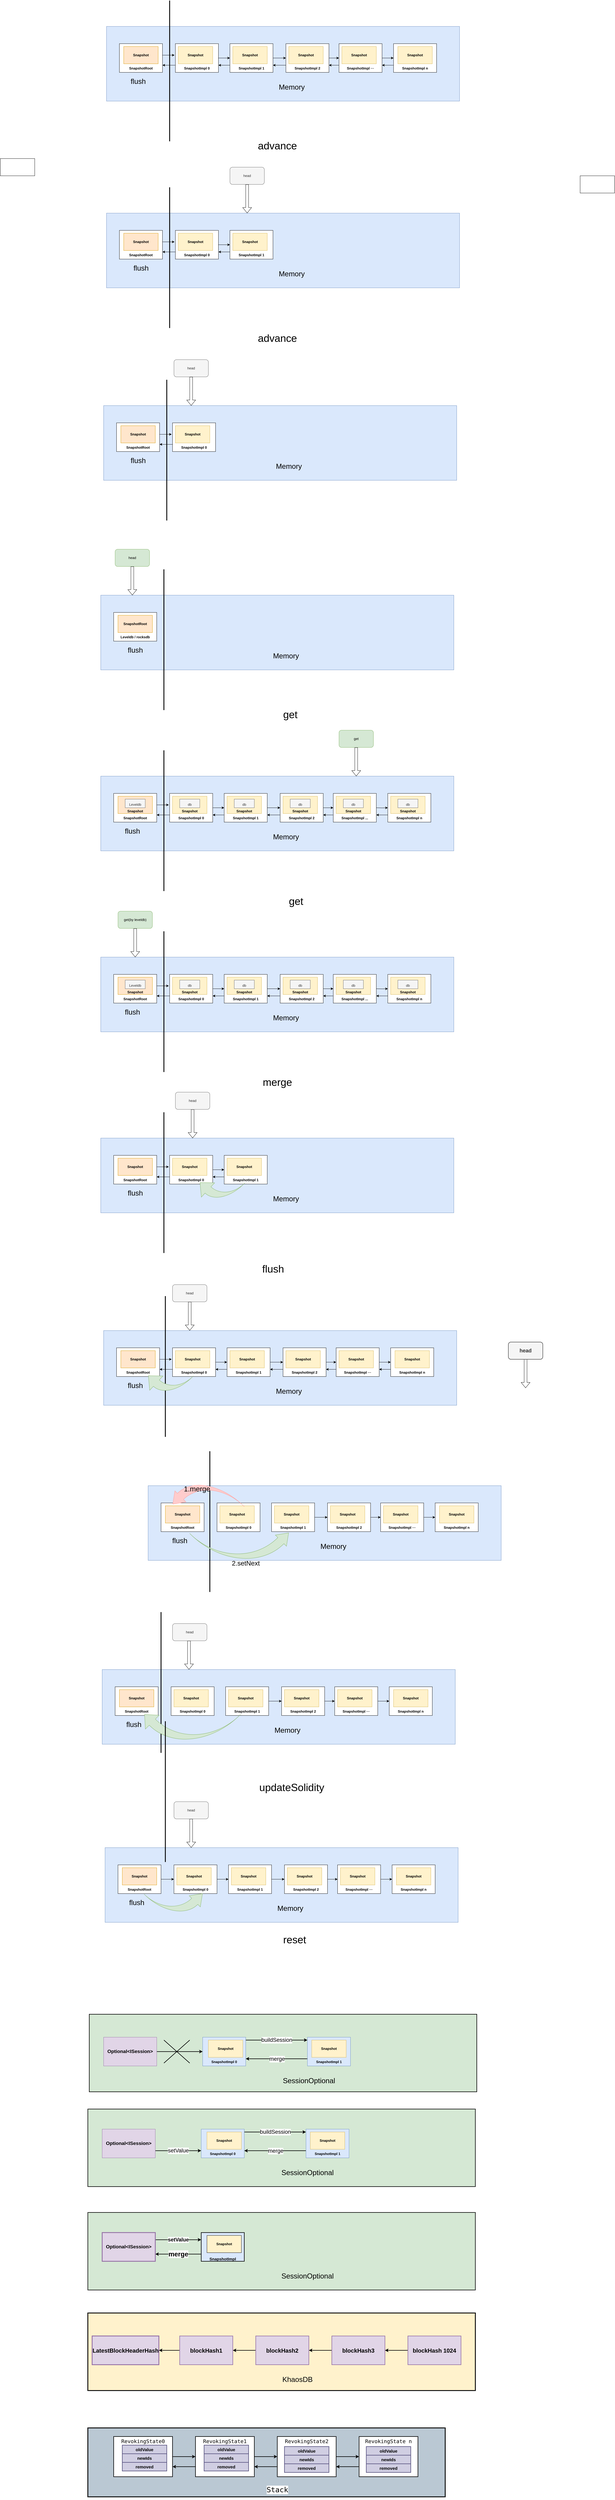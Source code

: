<mxfile version="20.2.2" type="github">
  <diagram id="LMtSPcPTrsCjuYfVOd2I" name="第 1 页">
    <mxGraphModel dx="3410" dy="1253" grid="1" gridSize="10" guides="1" tooltips="1" connect="1" arrows="1" fold="1" page="1" pageScale="1" pageWidth="827" pageHeight="1169" math="0" shadow="0">
      <root>
        <mxCell id="0" />
        <mxCell id="1" parent="0" />
        <mxCell id="GyiHiaxdAorwV-g95_st-26" value="&amp;nbsp; &amp;nbsp; &amp;nbsp; &amp;nbsp; &amp;nbsp; &amp;nbsp; &amp;nbsp; &amp;nbsp; &amp;nbsp; &amp;nbsp; &amp;nbsp; &amp;nbsp; &amp;nbsp; &amp;nbsp; &amp;nbsp; &amp;nbsp; &amp;nbsp;&lt;b&gt;Memory&lt;/b&gt;" style="rounded=0;whiteSpace=wrap;html=1;fillColor=#dae8fc;strokeColor=#6c8ebf;" parent="1" vertex="1">
          <mxGeometry x="-140" y="250" width="1230" height="260" as="geometry" />
        </mxCell>
        <mxCell id="GyiHiaxdAorwV-g95_st-45" style="edgeStyle=orthogonalEdgeStyle;rounded=0;orthogonalLoop=1;jettySize=auto;html=1;exitX=1;exitY=0.5;exitDx=0;exitDy=0;entryX=0;entryY=0.5;entryDx=0;entryDy=0;" parent="1" source="GyiHiaxdAorwV-g95_st-33" target="GyiHiaxdAorwV-g95_st-39" edge="1">
          <mxGeometry relative="1" as="geometry" />
        </mxCell>
        <mxCell id="FzT18mlj2RbraQEhz3ld-41" style="edgeStyle=orthogonalEdgeStyle;rounded=0;orthogonalLoop=1;jettySize=auto;html=1;exitX=0;exitY=0.75;exitDx=0;exitDy=0;entryX=1;entryY=0.75;entryDx=0;entryDy=0;fontSize=15;" edge="1" parent="1" source="GyiHiaxdAorwV-g95_st-33" target="GyiHiaxdAorwV-g95_st-53">
          <mxGeometry relative="1" as="geometry" />
        </mxCell>
        <mxCell id="GyiHiaxdAorwV-g95_st-33" value="&lt;b&gt;&lt;br&gt;&lt;br&gt;&lt;br&gt;&lt;br&gt;&lt;br&gt;SnapshotImpl 0&lt;/b&gt;" style="rounded=0;whiteSpace=wrap;html=1;" parent="1" vertex="1">
          <mxGeometry x="100" y="310" width="150" height="100" as="geometry" />
        </mxCell>
        <mxCell id="GyiHiaxdAorwV-g95_st-34" value="Snapshot" style="rounded=0;whiteSpace=wrap;html=1;fillColor=#fff2cc;strokeColor=#d6b656;fontStyle=1" parent="1" vertex="1">
          <mxGeometry x="110" y="320" width="120" height="60" as="geometry" />
        </mxCell>
        <mxCell id="GyiHiaxdAorwV-g95_st-38" style="edgeStyle=orthogonalEdgeStyle;rounded=0;orthogonalLoop=1;jettySize=auto;html=1;exitX=1;exitY=0.5;exitDx=0;exitDy=0;entryX=-0.02;entryY=0.4;entryDx=0;entryDy=0;entryPerimeter=0;" parent="1" source="GyiHiaxdAorwV-g95_st-36" target="GyiHiaxdAorwV-g95_st-33" edge="1">
          <mxGeometry relative="1" as="geometry" />
        </mxCell>
        <mxCell id="GyiHiaxdAorwV-g95_st-53" value="&lt;b&gt;&lt;br&gt;&lt;br&gt;&lt;br&gt;&lt;br&gt;&lt;br&gt;&lt;/b&gt;&lt;span style=&quot;font-weight: 700;&quot;&gt;SnapshotRoot&lt;/span&gt;&lt;b&gt;&lt;br&gt;&lt;/b&gt;" style="rounded=0;whiteSpace=wrap;html=1;" parent="1" vertex="1">
          <mxGeometry x="-95" y="310" width="150" height="100" as="geometry" />
        </mxCell>
        <mxCell id="GyiHiaxdAorwV-g95_st-36" value="Snapshot" style="rounded=0;whiteSpace=wrap;html=1;fillColor=#ffe6cc;strokeColor=#d79b00;fontStyle=1" parent="1" vertex="1">
          <mxGeometry x="-80" y="320" width="120" height="60" as="geometry" />
        </mxCell>
        <mxCell id="GyiHiaxdAorwV-g95_st-46" style="edgeStyle=orthogonalEdgeStyle;rounded=0;orthogonalLoop=1;jettySize=auto;html=1;exitX=1;exitY=0.5;exitDx=0;exitDy=0;entryX=0;entryY=0.5;entryDx=0;entryDy=0;" parent="1" source="GyiHiaxdAorwV-g95_st-39" target="GyiHiaxdAorwV-g95_st-41" edge="1">
          <mxGeometry relative="1" as="geometry" />
        </mxCell>
        <mxCell id="FzT18mlj2RbraQEhz3ld-42" style="edgeStyle=orthogonalEdgeStyle;rounded=0;orthogonalLoop=1;jettySize=auto;html=1;exitX=0;exitY=0.75;exitDx=0;exitDy=0;entryX=1;entryY=0.75;entryDx=0;entryDy=0;fontSize=15;" edge="1" parent="1" source="GyiHiaxdAorwV-g95_st-39" target="GyiHiaxdAorwV-g95_st-33">
          <mxGeometry relative="1" as="geometry" />
        </mxCell>
        <mxCell id="GyiHiaxdAorwV-g95_st-39" value="&lt;b&gt;&lt;br&gt;&lt;br&gt;&lt;br&gt;&lt;br&gt;&lt;br&gt;SnapshotImpl 1&lt;/b&gt;" style="rounded=0;whiteSpace=wrap;html=1;" parent="1" vertex="1">
          <mxGeometry x="290" y="310" width="150" height="100" as="geometry" />
        </mxCell>
        <mxCell id="GyiHiaxdAorwV-g95_st-40" value="Snapshot" style="rounded=0;whiteSpace=wrap;html=1;fillColor=#fff2cc;strokeColor=#d6b656;fontStyle=1" parent="1" vertex="1">
          <mxGeometry x="300" y="320" width="120" height="60" as="geometry" />
        </mxCell>
        <mxCell id="GyiHiaxdAorwV-g95_st-47" style="edgeStyle=orthogonalEdgeStyle;rounded=0;orthogonalLoop=1;jettySize=auto;html=1;exitX=1;exitY=0.5;exitDx=0;exitDy=0;entryX=0;entryY=0.5;entryDx=0;entryDy=0;" parent="1" source="GyiHiaxdAorwV-g95_st-41" target="GyiHiaxdAorwV-g95_st-43" edge="1">
          <mxGeometry relative="1" as="geometry" />
        </mxCell>
        <mxCell id="FzT18mlj2RbraQEhz3ld-43" style="edgeStyle=orthogonalEdgeStyle;rounded=0;orthogonalLoop=1;jettySize=auto;html=1;exitX=0;exitY=0.75;exitDx=0;exitDy=0;entryX=1;entryY=0.75;entryDx=0;entryDy=0;fontSize=15;" edge="1" parent="1" source="GyiHiaxdAorwV-g95_st-41" target="GyiHiaxdAorwV-g95_st-39">
          <mxGeometry relative="1" as="geometry" />
        </mxCell>
        <mxCell id="GyiHiaxdAorwV-g95_st-41" value="&lt;b&gt;&lt;br&gt;&lt;br&gt;&lt;br&gt;&lt;br&gt;&lt;br&gt;SnapshotImpl 2&lt;/b&gt;" style="rounded=0;whiteSpace=wrap;html=1;" parent="1" vertex="1">
          <mxGeometry x="485" y="310" width="150" height="100" as="geometry" />
        </mxCell>
        <mxCell id="GyiHiaxdAorwV-g95_st-42" value="Snapshot" style="rounded=0;whiteSpace=wrap;html=1;fillColor=#fff2cc;strokeColor=#d6b656;fontStyle=1" parent="1" vertex="1">
          <mxGeometry x="495" y="320" width="120" height="60" as="geometry" />
        </mxCell>
        <mxCell id="GyiHiaxdAorwV-g95_st-50" style="edgeStyle=orthogonalEdgeStyle;rounded=0;orthogonalLoop=1;jettySize=auto;html=1;exitX=1;exitY=0.5;exitDx=0;exitDy=0;entryX=0;entryY=0.5;entryDx=0;entryDy=0;" parent="1" source="GyiHiaxdAorwV-g95_st-43" target="GyiHiaxdAorwV-g95_st-48" edge="1">
          <mxGeometry relative="1" as="geometry" />
        </mxCell>
        <mxCell id="FzT18mlj2RbraQEhz3ld-44" style="edgeStyle=orthogonalEdgeStyle;rounded=0;orthogonalLoop=1;jettySize=auto;html=1;exitX=0;exitY=0.75;exitDx=0;exitDy=0;entryX=1;entryY=0.75;entryDx=0;entryDy=0;fontSize=15;" edge="1" parent="1" source="GyiHiaxdAorwV-g95_st-43" target="GyiHiaxdAorwV-g95_st-41">
          <mxGeometry relative="1" as="geometry" />
        </mxCell>
        <mxCell id="GyiHiaxdAorwV-g95_st-43" value="&lt;b&gt;&lt;br&gt;&lt;br&gt;&lt;br&gt;&lt;br&gt;&lt;br&gt;SnapshotImpl ···&lt;/b&gt;" style="rounded=0;whiteSpace=wrap;html=1;" parent="1" vertex="1">
          <mxGeometry x="670" y="310" width="150" height="100" as="geometry" />
        </mxCell>
        <mxCell id="GyiHiaxdAorwV-g95_st-44" value="Snapshot" style="rounded=0;whiteSpace=wrap;html=1;fillColor=#fff2cc;strokeColor=#d6b656;fontStyle=1" parent="1" vertex="1">
          <mxGeometry x="680" y="320" width="120" height="60" as="geometry" />
        </mxCell>
        <mxCell id="FzT18mlj2RbraQEhz3ld-45" style="edgeStyle=orthogonalEdgeStyle;rounded=0;orthogonalLoop=1;jettySize=auto;html=1;exitX=0;exitY=0.75;exitDx=0;exitDy=0;entryX=1;entryY=0.75;entryDx=0;entryDy=0;fontSize=15;" edge="1" parent="1" source="GyiHiaxdAorwV-g95_st-48" target="GyiHiaxdAorwV-g95_st-43">
          <mxGeometry relative="1" as="geometry" />
        </mxCell>
        <mxCell id="GyiHiaxdAorwV-g95_st-48" value="&lt;b&gt;&lt;br&gt;&lt;br&gt;&lt;br&gt;&lt;br&gt;&lt;br&gt;SnapshotImpl n&lt;/b&gt;" style="rounded=0;whiteSpace=wrap;html=1;" parent="1" vertex="1">
          <mxGeometry x="860" y="310" width="150" height="100" as="geometry" />
        </mxCell>
        <mxCell id="GyiHiaxdAorwV-g95_st-49" value="Snapshot" style="rounded=0;whiteSpace=wrap;html=1;fillColor=#fff2cc;strokeColor=#d6b656;fontStyle=1" parent="1" vertex="1">
          <mxGeometry x="875" y="320" width="120" height="60" as="geometry" />
        </mxCell>
        <mxCell id="GyiHiaxdAorwV-g95_st-55" value="" style="endArrow=none;html=1;rounded=0;strokeWidth=3;" parent="1" edge="1">
          <mxGeometry width="50" height="50" relative="1" as="geometry">
            <mxPoint x="80" y="650" as="sourcePoint" />
            <mxPoint x="80" y="160" as="targetPoint" />
          </mxGeometry>
        </mxCell>
        <mxCell id="GyiHiaxdAorwV-g95_st-56" value="Memory" style="text;html=1;resizable=0;autosize=1;align=center;verticalAlign=middle;points=[];fillColor=none;strokeColor=none;rounded=0;strokeWidth=6;fontSize=25;" parent="1" vertex="1">
          <mxGeometry x="450" y="440" width="110" height="40" as="geometry" />
        </mxCell>
        <mxCell id="GyiHiaxdAorwV-g95_st-57" value="flush" style="text;html=1;resizable=0;autosize=1;align=center;verticalAlign=middle;points=[];fillColor=none;strokeColor=none;rounded=0;fontSize=25;" parent="1" vertex="1">
          <mxGeometry x="-65" y="420" width="70" height="40" as="geometry" />
        </mxCell>
        <mxCell id="y7tQ5e87_zyzkTPcuFcb-1" value="" style="rounded=0;whiteSpace=wrap;html=1;fillColor=#dae8fc;strokeColor=#6c8ebf;" parent="1" vertex="1">
          <mxGeometry x="-140" y="900" width="1230" height="260" as="geometry" />
        </mxCell>
        <mxCell id="y7tQ5e87_zyzkTPcuFcb-2" style="edgeStyle=orthogonalEdgeStyle;rounded=0;orthogonalLoop=1;jettySize=auto;html=1;exitX=1;exitY=0.5;exitDx=0;exitDy=0;entryX=0;entryY=0.5;entryDx=0;entryDy=0;" parent="1" source="y7tQ5e87_zyzkTPcuFcb-3" target="y7tQ5e87_zyzkTPcuFcb-9" edge="1">
          <mxGeometry relative="1" as="geometry" />
        </mxCell>
        <mxCell id="FzT18mlj2RbraQEhz3ld-46" style="edgeStyle=orthogonalEdgeStyle;rounded=0;orthogonalLoop=1;jettySize=auto;html=1;exitX=0;exitY=0.75;exitDx=0;exitDy=0;entryX=1;entryY=0.75;entryDx=0;entryDy=0;fontSize=15;" edge="1" parent="1" source="y7tQ5e87_zyzkTPcuFcb-3" target="y7tQ5e87_zyzkTPcuFcb-6">
          <mxGeometry relative="1" as="geometry" />
        </mxCell>
        <mxCell id="y7tQ5e87_zyzkTPcuFcb-3" value="&lt;b&gt;&lt;br&gt;&lt;br&gt;&lt;br&gt;&lt;br&gt;&lt;br&gt;SnapshotImpl 0&lt;/b&gt;" style="rounded=0;whiteSpace=wrap;html=1;" parent="1" vertex="1">
          <mxGeometry x="100" y="960" width="150" height="100" as="geometry" />
        </mxCell>
        <mxCell id="y7tQ5e87_zyzkTPcuFcb-4" value="Snapshot" style="rounded=0;whiteSpace=wrap;html=1;fillColor=#fff2cc;strokeColor=#d6b656;fontStyle=1" parent="1" vertex="1">
          <mxGeometry x="110" y="970" width="120" height="60" as="geometry" />
        </mxCell>
        <mxCell id="y7tQ5e87_zyzkTPcuFcb-5" style="edgeStyle=orthogonalEdgeStyle;rounded=0;orthogonalLoop=1;jettySize=auto;html=1;exitX=1;exitY=0.5;exitDx=0;exitDy=0;entryX=-0.02;entryY=0.4;entryDx=0;entryDy=0;entryPerimeter=0;" parent="1" source="y7tQ5e87_zyzkTPcuFcb-7" target="y7tQ5e87_zyzkTPcuFcb-3" edge="1">
          <mxGeometry relative="1" as="geometry" />
        </mxCell>
        <mxCell id="y7tQ5e87_zyzkTPcuFcb-6" value="&lt;b&gt;&lt;br&gt;&lt;br&gt;&lt;br&gt;&lt;br&gt;&lt;br&gt;&lt;/b&gt;&lt;span style=&quot;font-weight: 700;&quot;&gt;SnapshotRoot&lt;/span&gt;" style="rounded=0;whiteSpace=wrap;html=1;" parent="1" vertex="1">
          <mxGeometry x="-95" y="960" width="150" height="100" as="geometry" />
        </mxCell>
        <mxCell id="y7tQ5e87_zyzkTPcuFcb-7" value="Snapshot" style="rounded=0;whiteSpace=wrap;html=1;fillColor=#ffe6cc;strokeColor=#d79b00;fontStyle=1" parent="1" vertex="1">
          <mxGeometry x="-80" y="970" width="120" height="60" as="geometry" />
        </mxCell>
        <mxCell id="FzT18mlj2RbraQEhz3ld-47" style="edgeStyle=orthogonalEdgeStyle;rounded=0;orthogonalLoop=1;jettySize=auto;html=1;exitX=0;exitY=0.75;exitDx=0;exitDy=0;entryX=1;entryY=0.75;entryDx=0;entryDy=0;fontSize=15;" edge="1" parent="1" source="y7tQ5e87_zyzkTPcuFcb-9" target="y7tQ5e87_zyzkTPcuFcb-3">
          <mxGeometry relative="1" as="geometry" />
        </mxCell>
        <mxCell id="y7tQ5e87_zyzkTPcuFcb-9" value="&lt;b&gt;&lt;br&gt;&lt;br&gt;&lt;br&gt;&lt;br&gt;&lt;br&gt;SnapshotImpl 1&lt;/b&gt;" style="rounded=0;whiteSpace=wrap;html=1;" parent="1" vertex="1">
          <mxGeometry x="290" y="960" width="150" height="100" as="geometry" />
        </mxCell>
        <mxCell id="y7tQ5e87_zyzkTPcuFcb-10" value="Snapshot" style="rounded=0;whiteSpace=wrap;html=1;fillColor=#fff2cc;strokeColor=#d6b656;fontStyle=1" parent="1" vertex="1">
          <mxGeometry x="300" y="970" width="120" height="60" as="geometry" />
        </mxCell>
        <mxCell id="y7tQ5e87_zyzkTPcuFcb-19" value="" style="endArrow=none;html=1;rounded=0;strokeWidth=3;" parent="1" edge="1">
          <mxGeometry width="50" height="50" relative="1" as="geometry">
            <mxPoint x="80" y="1300" as="sourcePoint" />
            <mxPoint x="80" y="810" as="targetPoint" />
          </mxGeometry>
        </mxCell>
        <mxCell id="y7tQ5e87_zyzkTPcuFcb-20" value="Memory" style="text;html=1;resizable=0;autosize=1;align=center;verticalAlign=middle;points=[];fillColor=none;strokeColor=none;rounded=0;strokeWidth=6;fontSize=25;" parent="1" vertex="1">
          <mxGeometry x="450" y="1090" width="110" height="40" as="geometry" />
        </mxCell>
        <mxCell id="y7tQ5e87_zyzkTPcuFcb-21" value="flush" style="text;html=1;resizable=0;autosize=1;align=center;verticalAlign=middle;points=[];fillColor=none;strokeColor=none;rounded=0;fontSize=25;" parent="1" vertex="1">
          <mxGeometry x="-55" y="1070" width="70" height="40" as="geometry" />
        </mxCell>
        <mxCell id="y7tQ5e87_zyzkTPcuFcb-24" value="head" style="rounded=1;whiteSpace=wrap;html=1;fillColor=#f5f5f5;fontColor=#333333;strokeColor=#666666;" parent="1" vertex="1">
          <mxGeometry x="290" y="740" width="120" height="60" as="geometry" />
        </mxCell>
        <mxCell id="y7tQ5e87_zyzkTPcuFcb-25" value="" style="shape=flexArrow;endArrow=classic;html=1;rounded=0;" parent="1" edge="1">
          <mxGeometry width="50" height="50" relative="1" as="geometry">
            <mxPoint x="350" y="800" as="sourcePoint" />
            <mxPoint x="350" y="900" as="targetPoint" />
          </mxGeometry>
        </mxCell>
        <mxCell id="y7tQ5e87_zyzkTPcuFcb-27" value="" style="rounded=0;whiteSpace=wrap;html=1;fillColor=#dae8fc;strokeColor=#6c8ebf;" parent="1" vertex="1">
          <mxGeometry x="-150" y="1570" width="1230" height="260" as="geometry" />
        </mxCell>
        <mxCell id="FzT18mlj2RbraQEhz3ld-48" style="edgeStyle=orthogonalEdgeStyle;rounded=0;orthogonalLoop=1;jettySize=auto;html=1;exitX=0;exitY=0.75;exitDx=0;exitDy=0;entryX=1;entryY=0.75;entryDx=0;entryDy=0;fontSize=15;" edge="1" parent="1" source="y7tQ5e87_zyzkTPcuFcb-29" target="y7tQ5e87_zyzkTPcuFcb-32">
          <mxGeometry relative="1" as="geometry" />
        </mxCell>
        <mxCell id="y7tQ5e87_zyzkTPcuFcb-29" value="&lt;b&gt;&lt;br&gt;&lt;br&gt;&lt;br&gt;&lt;br&gt;&lt;br&gt;SnapshotImpl 0&lt;/b&gt;" style="rounded=0;whiteSpace=wrap;html=1;" parent="1" vertex="1">
          <mxGeometry x="90" y="1630" width="150" height="100" as="geometry" />
        </mxCell>
        <mxCell id="y7tQ5e87_zyzkTPcuFcb-30" value="Snapshot" style="rounded=0;whiteSpace=wrap;html=1;fillColor=#fff2cc;strokeColor=#d6b656;fontStyle=1" parent="1" vertex="1">
          <mxGeometry x="100" y="1640" width="120" height="60" as="geometry" />
        </mxCell>
        <mxCell id="y7tQ5e87_zyzkTPcuFcb-31" style="edgeStyle=orthogonalEdgeStyle;rounded=0;orthogonalLoop=1;jettySize=auto;html=1;exitX=1;exitY=0.5;exitDx=0;exitDy=0;entryX=-0.02;entryY=0.4;entryDx=0;entryDy=0;entryPerimeter=0;" parent="1" source="y7tQ5e87_zyzkTPcuFcb-33" target="y7tQ5e87_zyzkTPcuFcb-29" edge="1">
          <mxGeometry relative="1" as="geometry" />
        </mxCell>
        <mxCell id="y7tQ5e87_zyzkTPcuFcb-32" value="&lt;b&gt;&lt;br&gt;&lt;br&gt;&lt;br&gt;&lt;br&gt;&lt;br&gt;&lt;/b&gt;&lt;span style=&quot;font-weight: 700;&quot;&gt;SnapshotRoot&lt;/span&gt;" style="rounded=0;whiteSpace=wrap;html=1;" parent="1" vertex="1">
          <mxGeometry x="-105" y="1630" width="150" height="100" as="geometry" />
        </mxCell>
        <mxCell id="y7tQ5e87_zyzkTPcuFcb-33" value="&lt;span style=&quot;&quot;&gt;Snapshot&lt;/span&gt;" style="rounded=0;whiteSpace=wrap;html=1;fillColor=#ffe6cc;strokeColor=#d79b00;fontStyle=1" parent="1" vertex="1">
          <mxGeometry x="-90" y="1640" width="120" height="60" as="geometry" />
        </mxCell>
        <mxCell id="y7tQ5e87_zyzkTPcuFcb-36" value="" style="endArrow=none;html=1;rounded=0;strokeWidth=3;" parent="1" edge="1">
          <mxGeometry width="50" height="50" relative="1" as="geometry">
            <mxPoint x="70" y="1970" as="sourcePoint" />
            <mxPoint x="70" y="1480" as="targetPoint" />
          </mxGeometry>
        </mxCell>
        <mxCell id="y7tQ5e87_zyzkTPcuFcb-37" value="Memory" style="text;html=1;resizable=0;autosize=1;align=center;verticalAlign=middle;points=[];fillColor=none;strokeColor=none;rounded=0;strokeWidth=6;fontSize=25;" parent="1" vertex="1">
          <mxGeometry x="440" y="1760" width="110" height="40" as="geometry" />
        </mxCell>
        <mxCell id="y7tQ5e87_zyzkTPcuFcb-38" value="flush" style="text;html=1;resizable=0;autosize=1;align=center;verticalAlign=middle;points=[];fillColor=none;strokeColor=none;rounded=0;fontSize=25;" parent="1" vertex="1">
          <mxGeometry x="-65" y="1740" width="70" height="40" as="geometry" />
        </mxCell>
        <mxCell id="y7tQ5e87_zyzkTPcuFcb-39" value="head" style="rounded=1;whiteSpace=wrap;html=1;fillColor=#f5f5f5;fontColor=#333333;strokeColor=#666666;" parent="1" vertex="1">
          <mxGeometry x="95" y="1410" width="120" height="60" as="geometry" />
        </mxCell>
        <mxCell id="y7tQ5e87_zyzkTPcuFcb-40" value="" style="shape=flexArrow;endArrow=classic;html=1;rounded=0;" parent="1" edge="1">
          <mxGeometry width="50" height="50" relative="1" as="geometry">
            <mxPoint x="155" y="1470" as="sourcePoint" />
            <mxPoint x="155" y="1570" as="targetPoint" />
          </mxGeometry>
        </mxCell>
        <mxCell id="y7tQ5e87_zyzkTPcuFcb-41" value="" style="rounded=0;whiteSpace=wrap;html=1;fillColor=#dae8fc;strokeColor=#6c8ebf;" parent="1" vertex="1">
          <mxGeometry x="-160" y="2230" width="1230" height="260" as="geometry" />
        </mxCell>
        <mxCell id="y7tQ5e87_zyzkTPcuFcb-45" value="&lt;b&gt;&lt;br&gt;&lt;br&gt;&lt;br&gt;&lt;br&gt;&lt;br&gt;Leveldb / rocksdb&lt;/b&gt;" style="rounded=0;whiteSpace=wrap;html=1;" parent="1" vertex="1">
          <mxGeometry x="-115" y="2290" width="150" height="100" as="geometry" />
        </mxCell>
        <mxCell id="y7tQ5e87_zyzkTPcuFcb-46" value="SnapshotRoot" style="rounded=0;whiteSpace=wrap;html=1;fillColor=#ffe6cc;strokeColor=#d79b00;fontStyle=1" parent="1" vertex="1">
          <mxGeometry x="-100" y="2300" width="120" height="60" as="geometry" />
        </mxCell>
        <mxCell id="y7tQ5e87_zyzkTPcuFcb-47" value="" style="endArrow=none;html=1;rounded=0;strokeWidth=3;" parent="1" edge="1">
          <mxGeometry width="50" height="50" relative="1" as="geometry">
            <mxPoint x="60" y="2630" as="sourcePoint" />
            <mxPoint x="60" y="2140" as="targetPoint" />
          </mxGeometry>
        </mxCell>
        <mxCell id="y7tQ5e87_zyzkTPcuFcb-48" value="Memory" style="text;html=1;resizable=0;autosize=1;align=center;verticalAlign=middle;points=[];fillColor=none;strokeColor=none;rounded=0;strokeWidth=6;fontSize=25;" parent="1" vertex="1">
          <mxGeometry x="430" y="2420" width="110" height="40" as="geometry" />
        </mxCell>
        <mxCell id="y7tQ5e87_zyzkTPcuFcb-49" value="flush" style="text;html=1;resizable=0;autosize=1;align=center;verticalAlign=middle;points=[];fillColor=none;strokeColor=none;rounded=0;fontSize=25;" parent="1" vertex="1">
          <mxGeometry x="-75" y="2400" width="70" height="40" as="geometry" />
        </mxCell>
        <mxCell id="y7tQ5e87_zyzkTPcuFcb-50" value="head" style="rounded=1;whiteSpace=wrap;html=1;fillColor=#d5e8d4;strokeColor=#82b366;" parent="1" vertex="1">
          <mxGeometry x="-110" y="2070" width="120" height="60" as="geometry" />
        </mxCell>
        <mxCell id="y7tQ5e87_zyzkTPcuFcb-51" value="" style="shape=flexArrow;endArrow=classic;html=1;rounded=0;" parent="1" edge="1">
          <mxGeometry width="50" height="50" relative="1" as="geometry">
            <mxPoint x="-50" y="2130" as="sourcePoint" />
            <mxPoint x="-50" y="2230" as="targetPoint" />
          </mxGeometry>
        </mxCell>
        <mxCell id="y7tQ5e87_zyzkTPcuFcb-73" value="&amp;nbsp; &amp;nbsp; &amp;nbsp; &amp;nbsp; &amp;nbsp; &amp;nbsp; &amp;nbsp; &amp;nbsp; &amp;nbsp; &amp;nbsp; &amp;nbsp; &amp;nbsp; &amp;nbsp; &amp;nbsp; &amp;nbsp; &amp;nbsp;&amp;nbsp;" style="rounded=0;whiteSpace=wrap;html=1;fillColor=#dae8fc;strokeColor=#6c8ebf;" parent="1" vertex="1">
          <mxGeometry x="-160" y="2860" width="1230" height="260" as="geometry" />
        </mxCell>
        <mxCell id="y7tQ5e87_zyzkTPcuFcb-74" style="edgeStyle=orthogonalEdgeStyle;rounded=0;orthogonalLoop=1;jettySize=auto;html=1;exitX=1;exitY=0.5;exitDx=0;exitDy=0;entryX=0;entryY=0.5;entryDx=0;entryDy=0;" parent="1" source="y7tQ5e87_zyzkTPcuFcb-75" edge="1">
          <mxGeometry relative="1" as="geometry">
            <mxPoint x="270" y="2970" as="targetPoint" />
          </mxGeometry>
        </mxCell>
        <mxCell id="FzT18mlj2RbraQEhz3ld-49" style="edgeStyle=orthogonalEdgeStyle;rounded=0;orthogonalLoop=1;jettySize=auto;html=1;exitX=0;exitY=0.75;exitDx=0;exitDy=0;entryX=1;entryY=0.75;entryDx=0;entryDy=0;fontSize=15;" edge="1" parent="1" source="y7tQ5e87_zyzkTPcuFcb-75" target="y7tQ5e87_zyzkTPcuFcb-78">
          <mxGeometry relative="1" as="geometry" />
        </mxCell>
        <mxCell id="y7tQ5e87_zyzkTPcuFcb-75" value="&lt;b&gt;&lt;br&gt;&lt;br&gt;&lt;br&gt;&lt;br&gt;&lt;br&gt;SnapshotImpl 0&lt;/b&gt;" style="rounded=0;whiteSpace=wrap;html=1;" parent="1" vertex="1">
          <mxGeometry x="80" y="2920" width="150" height="100" as="geometry" />
        </mxCell>
        <mxCell id="y7tQ5e87_zyzkTPcuFcb-76" value="&lt;br&gt;&lt;br&gt;&lt;br&gt;Snapshot" style="rounded=0;whiteSpace=wrap;html=1;fillColor=#fff2cc;strokeColor=#d6b656;fontStyle=1" parent="1" vertex="1">
          <mxGeometry x="90" y="2930" width="120" height="60" as="geometry" />
        </mxCell>
        <mxCell id="y7tQ5e87_zyzkTPcuFcb-77" style="edgeStyle=orthogonalEdgeStyle;rounded=0;orthogonalLoop=1;jettySize=auto;html=1;exitX=1;exitY=0.5;exitDx=0;exitDy=0;entryX=-0.02;entryY=0.4;entryDx=0;entryDy=0;entryPerimeter=0;" parent="1" source="y7tQ5e87_zyzkTPcuFcb-79" target="y7tQ5e87_zyzkTPcuFcb-75" edge="1">
          <mxGeometry relative="1" as="geometry" />
        </mxCell>
        <mxCell id="y7tQ5e87_zyzkTPcuFcb-78" value="&lt;b&gt;&lt;br&gt;&lt;br&gt;&lt;br&gt;&lt;br&gt;&lt;br&gt;&lt;/b&gt;&lt;span style=&quot;font-weight: 700;&quot;&gt;SnapshotRoot&lt;/span&gt;" style="rounded=0;whiteSpace=wrap;html=1;" parent="1" vertex="1">
          <mxGeometry x="-115" y="2920" width="150" height="100" as="geometry" />
        </mxCell>
        <mxCell id="y7tQ5e87_zyzkTPcuFcb-79" value="&lt;br&gt;&lt;br&gt;&lt;br&gt;Snapshot" style="rounded=0;whiteSpace=wrap;html=1;fillColor=#ffe6cc;strokeColor=#d79b00;fontStyle=1" parent="1" vertex="1">
          <mxGeometry x="-100" y="2930" width="120" height="60" as="geometry" />
        </mxCell>
        <mxCell id="y7tQ5e87_zyzkTPcuFcb-80" style="edgeStyle=orthogonalEdgeStyle;rounded=0;orthogonalLoop=1;jettySize=auto;html=1;exitX=1;exitY=0.5;exitDx=0;exitDy=0;entryX=0;entryY=0.5;entryDx=0;entryDy=0;" parent="1" edge="1">
          <mxGeometry relative="1" as="geometry">
            <mxPoint x="420" y="2970" as="sourcePoint" />
            <mxPoint x="465" y="2970" as="targetPoint" />
          </mxGeometry>
        </mxCell>
        <mxCell id="y7tQ5e87_zyzkTPcuFcb-83" style="edgeStyle=orthogonalEdgeStyle;rounded=0;orthogonalLoop=1;jettySize=auto;html=1;exitX=1;exitY=0.5;exitDx=0;exitDy=0;entryX=0;entryY=0.5;entryDx=0;entryDy=0;" parent="1" edge="1">
          <mxGeometry relative="1" as="geometry">
            <mxPoint x="615" y="2970" as="sourcePoint" />
            <mxPoint x="650" y="2970" as="targetPoint" />
          </mxGeometry>
        </mxCell>
        <mxCell id="y7tQ5e87_zyzkTPcuFcb-86" style="edgeStyle=orthogonalEdgeStyle;rounded=0;orthogonalLoop=1;jettySize=auto;html=1;exitX=1;exitY=0.5;exitDx=0;exitDy=0;entryX=0;entryY=0.5;entryDx=0;entryDy=0;" parent="1" edge="1">
          <mxGeometry relative="1" as="geometry">
            <mxPoint x="800" y="2970" as="sourcePoint" />
            <mxPoint x="840" y="2970" as="targetPoint" />
          </mxGeometry>
        </mxCell>
        <mxCell id="y7tQ5e87_zyzkTPcuFcb-91" value="" style="endArrow=none;html=1;rounded=0;strokeWidth=3;" parent="1" edge="1">
          <mxGeometry width="50" height="50" relative="1" as="geometry">
            <mxPoint x="60" y="3260" as="sourcePoint" />
            <mxPoint x="60" y="2770" as="targetPoint" />
          </mxGeometry>
        </mxCell>
        <mxCell id="y7tQ5e87_zyzkTPcuFcb-92" value="Memory" style="text;html=1;resizable=0;autosize=1;align=center;verticalAlign=middle;points=[];fillColor=none;strokeColor=none;rounded=0;strokeWidth=6;fontSize=25;" parent="1" vertex="1">
          <mxGeometry x="430" y="3050" width="110" height="40" as="geometry" />
        </mxCell>
        <mxCell id="y7tQ5e87_zyzkTPcuFcb-93" value="flush" style="text;html=1;resizable=0;autosize=1;align=center;verticalAlign=middle;points=[];fillColor=none;strokeColor=none;rounded=0;fontSize=25;" parent="1" vertex="1">
          <mxGeometry x="-85" y="3030" width="70" height="40" as="geometry" />
        </mxCell>
        <mxCell id="y7tQ5e87_zyzkTPcuFcb-94" value="get" style="rounded=1;whiteSpace=wrap;html=1;fillColor=#d5e8d4;strokeColor=#82b366;" parent="1" vertex="1">
          <mxGeometry x="670" y="2700" width="120" height="60" as="geometry" />
        </mxCell>
        <mxCell id="y7tQ5e87_zyzkTPcuFcb-95" value="" style="shape=flexArrow;endArrow=classic;html=1;rounded=0;" parent="1" edge="1">
          <mxGeometry width="50" height="50" relative="1" as="geometry">
            <mxPoint x="730" y="2760" as="sourcePoint" />
            <mxPoint x="730" y="2860" as="targetPoint" />
          </mxGeometry>
        </mxCell>
        <mxCell id="y7tQ5e87_zyzkTPcuFcb-99" value="&lt;font style=&quot;font-size: 12px;&quot;&gt;db&lt;/font&gt;" style="rounded=0;whiteSpace=wrap;html=1;fontSize=20;fillColor=#f5f5f5;fontColor=#333333;strokeColor=#666666;" parent="1" vertex="1">
          <mxGeometry x="115" y="2940" width="70" height="30" as="geometry" />
        </mxCell>
        <mxCell id="FzT18mlj2RbraQEhz3ld-50" style="edgeStyle=orthogonalEdgeStyle;rounded=0;orthogonalLoop=1;jettySize=auto;html=1;exitX=0;exitY=0.75;exitDx=0;exitDy=0;entryX=1;entryY=0.75;entryDx=0;entryDy=0;fontSize=15;" edge="1" parent="1" source="y7tQ5e87_zyzkTPcuFcb-103" target="y7tQ5e87_zyzkTPcuFcb-75">
          <mxGeometry relative="1" as="geometry" />
        </mxCell>
        <mxCell id="y7tQ5e87_zyzkTPcuFcb-103" value="&lt;b&gt;&lt;br&gt;&lt;br&gt;&lt;br&gt;&lt;br&gt;&lt;br&gt;SnapshotImpl 1&lt;/b&gt;" style="rounded=0;whiteSpace=wrap;html=1;" parent="1" vertex="1">
          <mxGeometry x="270" y="2920" width="150" height="100" as="geometry" />
        </mxCell>
        <mxCell id="y7tQ5e87_zyzkTPcuFcb-104" value="&lt;br&gt;&lt;br&gt;&lt;br&gt;Snapshot" style="rounded=0;whiteSpace=wrap;html=1;fillColor=#fff2cc;strokeColor=#d6b656;fontStyle=1" parent="1" vertex="1">
          <mxGeometry x="280" y="2930" width="120" height="60" as="geometry" />
        </mxCell>
        <mxCell id="y7tQ5e87_zyzkTPcuFcb-105" value="&lt;font style=&quot;font-size: 12px;&quot;&gt;db&lt;/font&gt;" style="rounded=0;whiteSpace=wrap;html=1;fontSize=20;fillColor=#f5f5f5;fontColor=#333333;strokeColor=#666666;" parent="1" vertex="1">
          <mxGeometry x="305" y="2940" width="70" height="30" as="geometry" />
        </mxCell>
        <mxCell id="FzT18mlj2RbraQEhz3ld-51" style="edgeStyle=orthogonalEdgeStyle;rounded=0;orthogonalLoop=1;jettySize=auto;html=1;exitX=0;exitY=0.75;exitDx=0;exitDy=0;entryX=1;entryY=0.75;entryDx=0;entryDy=0;fontSize=15;" edge="1" parent="1" source="y7tQ5e87_zyzkTPcuFcb-106" target="y7tQ5e87_zyzkTPcuFcb-103">
          <mxGeometry relative="1" as="geometry" />
        </mxCell>
        <mxCell id="y7tQ5e87_zyzkTPcuFcb-106" value="&lt;b&gt;&lt;br&gt;&lt;br&gt;&lt;br&gt;&lt;br&gt;&lt;br&gt;SnapshotImpl 2&lt;/b&gt;" style="rounded=0;whiteSpace=wrap;html=1;" parent="1" vertex="1">
          <mxGeometry x="465" y="2920" width="150" height="100" as="geometry" />
        </mxCell>
        <mxCell id="y7tQ5e87_zyzkTPcuFcb-107" value="&lt;br&gt;&lt;br&gt;&lt;br&gt;Snapshot" style="rounded=0;whiteSpace=wrap;html=1;fillColor=#fff2cc;strokeColor=#d6b656;fontStyle=1" parent="1" vertex="1">
          <mxGeometry x="475" y="2930" width="120" height="60" as="geometry" />
        </mxCell>
        <mxCell id="y7tQ5e87_zyzkTPcuFcb-108" value="&lt;font style=&quot;font-size: 12px;&quot;&gt;db&lt;/font&gt;" style="rounded=0;whiteSpace=wrap;html=1;fontSize=20;fillColor=#f5f5f5;fontColor=#333333;strokeColor=#666666;" parent="1" vertex="1">
          <mxGeometry x="500" y="2940" width="70" height="30" as="geometry" />
        </mxCell>
        <mxCell id="FzT18mlj2RbraQEhz3ld-52" style="edgeStyle=orthogonalEdgeStyle;rounded=0;orthogonalLoop=1;jettySize=auto;html=1;exitX=0;exitY=0.75;exitDx=0;exitDy=0;entryX=1;entryY=0.75;entryDx=0;entryDy=0;fontSize=15;" edge="1" parent="1" source="y7tQ5e87_zyzkTPcuFcb-109" target="y7tQ5e87_zyzkTPcuFcb-106">
          <mxGeometry relative="1" as="geometry" />
        </mxCell>
        <mxCell id="y7tQ5e87_zyzkTPcuFcb-109" value="&lt;b&gt;&lt;br&gt;&lt;br&gt;&lt;br&gt;&lt;br&gt;&lt;br&gt;SnapshotImpl ...&lt;/b&gt;" style="rounded=0;whiteSpace=wrap;html=1;" parent="1" vertex="1">
          <mxGeometry x="650" y="2920" width="150" height="100" as="geometry" />
        </mxCell>
        <mxCell id="y7tQ5e87_zyzkTPcuFcb-110" value="&lt;br&gt;&lt;br&gt;&lt;br&gt;Snapshot" style="rounded=0;whiteSpace=wrap;html=1;fillColor=#fff2cc;strokeColor=#d6b656;fontStyle=1" parent="1" vertex="1">
          <mxGeometry x="660" y="2930" width="120" height="60" as="geometry" />
        </mxCell>
        <mxCell id="y7tQ5e87_zyzkTPcuFcb-111" value="&lt;font style=&quot;font-size: 12px;&quot;&gt;db&lt;/font&gt;" style="rounded=0;whiteSpace=wrap;html=1;fontSize=20;fillColor=#f5f5f5;fontColor=#333333;strokeColor=#666666;" parent="1" vertex="1">
          <mxGeometry x="685" y="2940" width="70" height="30" as="geometry" />
        </mxCell>
        <mxCell id="FzT18mlj2RbraQEhz3ld-53" style="edgeStyle=orthogonalEdgeStyle;rounded=0;orthogonalLoop=1;jettySize=auto;html=1;exitX=0;exitY=0.75;exitDx=0;exitDy=0;entryX=1;entryY=0.75;entryDx=0;entryDy=0;fontSize=15;" edge="1" parent="1" source="y7tQ5e87_zyzkTPcuFcb-112" target="y7tQ5e87_zyzkTPcuFcb-109">
          <mxGeometry relative="1" as="geometry" />
        </mxCell>
        <mxCell id="y7tQ5e87_zyzkTPcuFcb-112" value="&lt;b&gt;&lt;br&gt;&lt;br&gt;&lt;br&gt;&lt;br&gt;&lt;br&gt;SnapshotImpl n&lt;/b&gt;" style="rounded=0;whiteSpace=wrap;html=1;" parent="1" vertex="1">
          <mxGeometry x="840" y="2920" width="150" height="100" as="geometry" />
        </mxCell>
        <mxCell id="y7tQ5e87_zyzkTPcuFcb-113" value="&lt;br&gt;&lt;br&gt;&lt;br&gt;Snapshot" style="rounded=0;whiteSpace=wrap;html=1;fillColor=#fff2cc;strokeColor=#d6b656;fontStyle=1" parent="1" vertex="1">
          <mxGeometry x="850" y="2930" width="120" height="60" as="geometry" />
        </mxCell>
        <mxCell id="y7tQ5e87_zyzkTPcuFcb-114" value="&lt;font style=&quot;font-size: 12px;&quot;&gt;db&lt;/font&gt;" style="rounded=0;whiteSpace=wrap;html=1;fontSize=20;fillColor=#f5f5f5;fontColor=#333333;strokeColor=#666666;" parent="1" vertex="1">
          <mxGeometry x="875" y="2940" width="70" height="30" as="geometry" />
        </mxCell>
        <mxCell id="y7tQ5e87_zyzkTPcuFcb-115" value="&lt;font style=&quot;font-size: 12px;&quot;&gt;Leveldb&lt;/font&gt;" style="rounded=0;whiteSpace=wrap;html=1;fontSize=20;fillColor=#f5f5f5;fontColor=#333333;strokeColor=#666666;" parent="1" vertex="1">
          <mxGeometry x="-75" y="2940" width="70" height="30" as="geometry" />
        </mxCell>
        <mxCell id="y7tQ5e87_zyzkTPcuFcb-116" value="&amp;nbsp; &amp;nbsp; &amp;nbsp; &amp;nbsp; &amp;nbsp; &amp;nbsp; &amp;nbsp; &amp;nbsp; &amp;nbsp; &amp;nbsp; &amp;nbsp; &amp;nbsp; &amp;nbsp; &amp;nbsp; &amp;nbsp; &amp;nbsp;&amp;nbsp;" style="rounded=0;whiteSpace=wrap;html=1;fillColor=#dae8fc;strokeColor=#6c8ebf;" parent="1" vertex="1">
          <mxGeometry x="-160" y="3490" width="1230" height="260" as="geometry" />
        </mxCell>
        <mxCell id="y7tQ5e87_zyzkTPcuFcb-117" style="edgeStyle=orthogonalEdgeStyle;rounded=0;orthogonalLoop=1;jettySize=auto;html=1;exitX=1;exitY=0.5;exitDx=0;exitDy=0;entryX=0;entryY=0.5;entryDx=0;entryDy=0;" parent="1" source="y7tQ5e87_zyzkTPcuFcb-118" edge="1">
          <mxGeometry relative="1" as="geometry">
            <mxPoint x="270" y="3600" as="targetPoint" />
          </mxGeometry>
        </mxCell>
        <mxCell id="FzT18mlj2RbraQEhz3ld-58" style="edgeStyle=orthogonalEdgeStyle;rounded=0;orthogonalLoop=1;jettySize=auto;html=1;exitX=0;exitY=0.75;exitDx=0;exitDy=0;entryX=1;entryY=0.75;entryDx=0;entryDy=0;fontSize=15;" edge="1" parent="1" source="y7tQ5e87_zyzkTPcuFcb-118" target="y7tQ5e87_zyzkTPcuFcb-121">
          <mxGeometry relative="1" as="geometry" />
        </mxCell>
        <mxCell id="y7tQ5e87_zyzkTPcuFcb-118" value="&lt;b&gt;&lt;br&gt;&lt;br&gt;&lt;br&gt;&lt;br&gt;&lt;br&gt;SnapshotImpl 0&lt;/b&gt;" style="rounded=0;whiteSpace=wrap;html=1;" parent="1" vertex="1">
          <mxGeometry x="80" y="3550" width="150" height="100" as="geometry" />
        </mxCell>
        <mxCell id="y7tQ5e87_zyzkTPcuFcb-119" value="&lt;br&gt;&lt;br&gt;&lt;br&gt;Snapshot" style="rounded=0;whiteSpace=wrap;html=1;fillColor=#fff2cc;strokeColor=#d6b656;fontStyle=1" parent="1" vertex="1">
          <mxGeometry x="90" y="3560" width="120" height="60" as="geometry" />
        </mxCell>
        <mxCell id="y7tQ5e87_zyzkTPcuFcb-120" style="edgeStyle=orthogonalEdgeStyle;rounded=0;orthogonalLoop=1;jettySize=auto;html=1;exitX=1;exitY=0.5;exitDx=0;exitDy=0;entryX=-0.02;entryY=0.4;entryDx=0;entryDy=0;entryPerimeter=0;" parent="1" source="y7tQ5e87_zyzkTPcuFcb-122" target="y7tQ5e87_zyzkTPcuFcb-118" edge="1">
          <mxGeometry relative="1" as="geometry" />
        </mxCell>
        <mxCell id="y7tQ5e87_zyzkTPcuFcb-121" value="&lt;b&gt;&lt;br&gt;&lt;br&gt;&lt;br&gt;&lt;br&gt;&lt;br&gt;&lt;/b&gt;&lt;span style=&quot;font-weight: 700;&quot;&gt;SnapshotRoot&lt;/span&gt;" style="rounded=0;whiteSpace=wrap;html=1;" parent="1" vertex="1">
          <mxGeometry x="-115" y="3550" width="150" height="100" as="geometry" />
        </mxCell>
        <mxCell id="y7tQ5e87_zyzkTPcuFcb-122" value="&lt;br&gt;&lt;br&gt;&lt;br&gt;Snapshot" style="rounded=0;whiteSpace=wrap;html=1;fillColor=#ffe6cc;strokeColor=#d79b00;fontStyle=1" parent="1" vertex="1">
          <mxGeometry x="-100" y="3560" width="120" height="60" as="geometry" />
        </mxCell>
        <mxCell id="y7tQ5e87_zyzkTPcuFcb-123" style="edgeStyle=orthogonalEdgeStyle;rounded=0;orthogonalLoop=1;jettySize=auto;html=1;exitX=1;exitY=0.5;exitDx=0;exitDy=0;entryX=0;entryY=0.5;entryDx=0;entryDy=0;" parent="1" edge="1">
          <mxGeometry relative="1" as="geometry">
            <mxPoint x="420" y="3600" as="sourcePoint" />
            <mxPoint x="465" y="3600" as="targetPoint" />
          </mxGeometry>
        </mxCell>
        <mxCell id="y7tQ5e87_zyzkTPcuFcb-124" style="edgeStyle=orthogonalEdgeStyle;rounded=0;orthogonalLoop=1;jettySize=auto;html=1;exitX=1;exitY=0.5;exitDx=0;exitDy=0;entryX=0;entryY=0.5;entryDx=0;entryDy=0;" parent="1" edge="1">
          <mxGeometry relative="1" as="geometry">
            <mxPoint x="615" y="3600" as="sourcePoint" />
            <mxPoint x="650" y="3600" as="targetPoint" />
          </mxGeometry>
        </mxCell>
        <mxCell id="y7tQ5e87_zyzkTPcuFcb-125" style="edgeStyle=orthogonalEdgeStyle;rounded=0;orthogonalLoop=1;jettySize=auto;html=1;exitX=1;exitY=0.5;exitDx=0;exitDy=0;entryX=0;entryY=0.5;entryDx=0;entryDy=0;" parent="1" edge="1">
          <mxGeometry relative="1" as="geometry">
            <mxPoint x="800" y="3600" as="sourcePoint" />
            <mxPoint x="840" y="3600" as="targetPoint" />
          </mxGeometry>
        </mxCell>
        <mxCell id="y7tQ5e87_zyzkTPcuFcb-126" value="" style="endArrow=none;html=1;rounded=0;strokeWidth=3;" parent="1" edge="1">
          <mxGeometry width="50" height="50" relative="1" as="geometry">
            <mxPoint x="60" y="3890" as="sourcePoint" />
            <mxPoint x="60" y="3400" as="targetPoint" />
          </mxGeometry>
        </mxCell>
        <mxCell id="y7tQ5e87_zyzkTPcuFcb-127" value="Memory" style="text;html=1;resizable=0;autosize=1;align=center;verticalAlign=middle;points=[];fillColor=none;strokeColor=none;rounded=0;strokeWidth=6;fontSize=25;" parent="1" vertex="1">
          <mxGeometry x="430" y="3680" width="110" height="40" as="geometry" />
        </mxCell>
        <mxCell id="y7tQ5e87_zyzkTPcuFcb-128" value="flush" style="text;html=1;resizable=0;autosize=1;align=center;verticalAlign=middle;points=[];fillColor=none;strokeColor=none;rounded=0;fontSize=25;" parent="1" vertex="1">
          <mxGeometry x="-85" y="3660" width="70" height="40" as="geometry" />
        </mxCell>
        <mxCell id="y7tQ5e87_zyzkTPcuFcb-129" value="get(by leveldb)" style="rounded=1;whiteSpace=wrap;html=1;fillColor=#d5e8d4;strokeColor=#82b366;" parent="1" vertex="1">
          <mxGeometry x="-100" y="3330" width="120" height="60" as="geometry" />
        </mxCell>
        <mxCell id="y7tQ5e87_zyzkTPcuFcb-130" value="" style="shape=flexArrow;endArrow=classic;html=1;rounded=0;" parent="1" edge="1">
          <mxGeometry width="50" height="50" relative="1" as="geometry">
            <mxPoint x="-40" y="3390" as="sourcePoint" />
            <mxPoint x="-40" y="3490" as="targetPoint" />
          </mxGeometry>
        </mxCell>
        <mxCell id="y7tQ5e87_zyzkTPcuFcb-131" value="&lt;font style=&quot;font-size: 12px;&quot;&gt;db&lt;/font&gt;" style="rounded=0;whiteSpace=wrap;html=1;fontSize=20;fillColor=#f5f5f5;fontColor=#333333;strokeColor=#666666;" parent="1" vertex="1">
          <mxGeometry x="115" y="3570" width="70" height="30" as="geometry" />
        </mxCell>
        <mxCell id="FzT18mlj2RbraQEhz3ld-57" style="edgeStyle=orthogonalEdgeStyle;rounded=0;orthogonalLoop=1;jettySize=auto;html=1;exitX=0;exitY=0.75;exitDx=0;exitDy=0;entryX=1;entryY=0.75;entryDx=0;entryDy=0;fontSize=15;" edge="1" parent="1" source="y7tQ5e87_zyzkTPcuFcb-132" target="y7tQ5e87_zyzkTPcuFcb-118">
          <mxGeometry relative="1" as="geometry" />
        </mxCell>
        <mxCell id="y7tQ5e87_zyzkTPcuFcb-132" value="&lt;b&gt;&lt;br&gt;&lt;br&gt;&lt;br&gt;&lt;br&gt;&lt;br&gt;SnapshotImpl 1&lt;/b&gt;" style="rounded=0;whiteSpace=wrap;html=1;" parent="1" vertex="1">
          <mxGeometry x="270" y="3550" width="150" height="100" as="geometry" />
        </mxCell>
        <mxCell id="y7tQ5e87_zyzkTPcuFcb-133" value="&lt;br&gt;&lt;br&gt;&lt;br&gt;Snapshot" style="rounded=0;whiteSpace=wrap;html=1;fillColor=#fff2cc;strokeColor=#d6b656;fontStyle=1" parent="1" vertex="1">
          <mxGeometry x="280" y="3560" width="120" height="60" as="geometry" />
        </mxCell>
        <mxCell id="y7tQ5e87_zyzkTPcuFcb-134" value="&lt;font style=&quot;font-size: 12px;&quot;&gt;db&lt;/font&gt;" style="rounded=0;whiteSpace=wrap;html=1;fontSize=20;fillColor=#f5f5f5;fontColor=#333333;strokeColor=#666666;" parent="1" vertex="1">
          <mxGeometry x="305" y="3570" width="70" height="30" as="geometry" />
        </mxCell>
        <mxCell id="FzT18mlj2RbraQEhz3ld-56" style="edgeStyle=orthogonalEdgeStyle;rounded=0;orthogonalLoop=1;jettySize=auto;html=1;exitX=0;exitY=0.75;exitDx=0;exitDy=0;entryX=1;entryY=0.75;entryDx=0;entryDy=0;fontSize=15;" edge="1" parent="1" source="y7tQ5e87_zyzkTPcuFcb-135" target="y7tQ5e87_zyzkTPcuFcb-132">
          <mxGeometry relative="1" as="geometry" />
        </mxCell>
        <mxCell id="y7tQ5e87_zyzkTPcuFcb-135" value="&lt;b&gt;&lt;br&gt;&lt;br&gt;&lt;br&gt;&lt;br&gt;&lt;br&gt;SnapshotImpl 2&lt;/b&gt;" style="rounded=0;whiteSpace=wrap;html=1;" parent="1" vertex="1">
          <mxGeometry x="465" y="3550" width="150" height="100" as="geometry" />
        </mxCell>
        <mxCell id="y7tQ5e87_zyzkTPcuFcb-136" value="&lt;br&gt;&lt;br&gt;&lt;br&gt;Snapshot" style="rounded=0;whiteSpace=wrap;html=1;fillColor=#fff2cc;strokeColor=#d6b656;fontStyle=1" parent="1" vertex="1">
          <mxGeometry x="475" y="3560" width="120" height="60" as="geometry" />
        </mxCell>
        <mxCell id="y7tQ5e87_zyzkTPcuFcb-137" value="&lt;font style=&quot;font-size: 12px;&quot;&gt;db&lt;/font&gt;" style="rounded=0;whiteSpace=wrap;html=1;fontSize=20;fillColor=#f5f5f5;fontColor=#333333;strokeColor=#666666;" parent="1" vertex="1">
          <mxGeometry x="500" y="3570" width="70" height="30" as="geometry" />
        </mxCell>
        <mxCell id="FzT18mlj2RbraQEhz3ld-55" style="edgeStyle=orthogonalEdgeStyle;rounded=0;orthogonalLoop=1;jettySize=auto;html=1;exitX=0;exitY=0.75;exitDx=0;exitDy=0;entryX=1;entryY=0.75;entryDx=0;entryDy=0;fontSize=15;" edge="1" parent="1" source="y7tQ5e87_zyzkTPcuFcb-138" target="y7tQ5e87_zyzkTPcuFcb-135">
          <mxGeometry relative="1" as="geometry" />
        </mxCell>
        <mxCell id="y7tQ5e87_zyzkTPcuFcb-138" value="&lt;b&gt;&lt;br&gt;&lt;br&gt;&lt;br&gt;&lt;br&gt;&lt;br&gt;SnapshotImpl ...&lt;/b&gt;" style="rounded=0;whiteSpace=wrap;html=1;" parent="1" vertex="1">
          <mxGeometry x="650" y="3550" width="150" height="100" as="geometry" />
        </mxCell>
        <mxCell id="y7tQ5e87_zyzkTPcuFcb-139" value="&lt;br&gt;&lt;br&gt;&lt;br&gt;Snapshot" style="rounded=0;whiteSpace=wrap;html=1;fillColor=#fff2cc;strokeColor=#d6b656;fontStyle=1" parent="1" vertex="1">
          <mxGeometry x="660" y="3560" width="120" height="60" as="geometry" />
        </mxCell>
        <mxCell id="y7tQ5e87_zyzkTPcuFcb-140" value="&lt;font style=&quot;font-size: 12px;&quot;&gt;db&lt;/font&gt;" style="rounded=0;whiteSpace=wrap;html=1;fontSize=20;fillColor=#f5f5f5;fontColor=#333333;strokeColor=#666666;" parent="1" vertex="1">
          <mxGeometry x="685" y="3570" width="70" height="30" as="geometry" />
        </mxCell>
        <mxCell id="FzT18mlj2RbraQEhz3ld-54" style="edgeStyle=orthogonalEdgeStyle;rounded=0;orthogonalLoop=1;jettySize=auto;html=1;exitX=0;exitY=0.75;exitDx=0;exitDy=0;entryX=1;entryY=0.75;entryDx=0;entryDy=0;fontSize=15;" edge="1" parent="1" source="y7tQ5e87_zyzkTPcuFcb-141" target="y7tQ5e87_zyzkTPcuFcb-138">
          <mxGeometry relative="1" as="geometry" />
        </mxCell>
        <mxCell id="y7tQ5e87_zyzkTPcuFcb-141" value="&lt;b&gt;&lt;br&gt;&lt;br&gt;&lt;br&gt;&lt;br&gt;&lt;br&gt;SnapshotImpl n&lt;/b&gt;" style="rounded=0;whiteSpace=wrap;html=1;" parent="1" vertex="1">
          <mxGeometry x="840" y="3550" width="150" height="100" as="geometry" />
        </mxCell>
        <mxCell id="y7tQ5e87_zyzkTPcuFcb-142" value="&lt;br&gt;&lt;br&gt;&lt;br&gt;Snapshot" style="rounded=0;whiteSpace=wrap;html=1;fillColor=#fff2cc;strokeColor=#d6b656;fontStyle=1" parent="1" vertex="1">
          <mxGeometry x="850" y="3560" width="120" height="60" as="geometry" />
        </mxCell>
        <mxCell id="y7tQ5e87_zyzkTPcuFcb-143" value="&lt;font style=&quot;font-size: 12px;&quot;&gt;db&lt;/font&gt;" style="rounded=0;whiteSpace=wrap;html=1;fontSize=20;fillColor=#f5f5f5;fontColor=#333333;strokeColor=#666666;" parent="1" vertex="1">
          <mxGeometry x="875" y="3570" width="70" height="30" as="geometry" />
        </mxCell>
        <mxCell id="y7tQ5e87_zyzkTPcuFcb-144" value="&lt;font style=&quot;font-size: 12px;&quot;&gt;Leveldb&lt;/font&gt;" style="rounded=0;whiteSpace=wrap;html=1;fontSize=20;fillColor=#f5f5f5;fontColor=#333333;strokeColor=#666666;" parent="1" vertex="1">
          <mxGeometry x="-75" y="3570" width="70" height="30" as="geometry" />
        </mxCell>
        <mxCell id="y7tQ5e87_zyzkTPcuFcb-145" value="" style="rounded=0;whiteSpace=wrap;html=1;fontSize=18;" parent="1" vertex="1">
          <mxGeometry x="-510" y="710" width="120" height="60" as="geometry" />
        </mxCell>
        <mxCell id="y7tQ5e87_zyzkTPcuFcb-146" value="" style="rounded=0;whiteSpace=wrap;html=1;fontSize=18;" parent="1" vertex="1">
          <mxGeometry x="1510" y="770" width="120" height="60" as="geometry" />
        </mxCell>
        <mxCell id="y7tQ5e87_zyzkTPcuFcb-147" value="" style="rounded=0;whiteSpace=wrap;html=1;fillColor=#dae8fc;strokeColor=#6c8ebf;" parent="1" vertex="1">
          <mxGeometry x="-160" y="4120" width="1230" height="260" as="geometry" />
        </mxCell>
        <mxCell id="y7tQ5e87_zyzkTPcuFcb-148" style="edgeStyle=orthogonalEdgeStyle;rounded=0;orthogonalLoop=1;jettySize=auto;html=1;exitX=1;exitY=0.5;exitDx=0;exitDy=0;entryX=0;entryY=0.5;entryDx=0;entryDy=0;" parent="1" source="y7tQ5e87_zyzkTPcuFcb-149" target="y7tQ5e87_zyzkTPcuFcb-154" edge="1">
          <mxGeometry relative="1" as="geometry" />
        </mxCell>
        <mxCell id="FzT18mlj2RbraQEhz3ld-60" style="edgeStyle=orthogonalEdgeStyle;rounded=0;orthogonalLoop=1;jettySize=auto;html=1;exitX=0;exitY=0.75;exitDx=0;exitDy=0;entryX=1;entryY=0.75;entryDx=0;entryDy=0;fontSize=15;" edge="1" parent="1" source="y7tQ5e87_zyzkTPcuFcb-149" target="y7tQ5e87_zyzkTPcuFcb-152">
          <mxGeometry relative="1" as="geometry" />
        </mxCell>
        <mxCell id="y7tQ5e87_zyzkTPcuFcb-149" value="&lt;b&gt;&lt;br&gt;&lt;br&gt;&lt;br&gt;&lt;br&gt;&lt;br&gt;SnapshotImpl 0&lt;/b&gt;" style="rounded=0;whiteSpace=wrap;html=1;" parent="1" vertex="1">
          <mxGeometry x="80" y="4180" width="150" height="100" as="geometry" />
        </mxCell>
        <mxCell id="y7tQ5e87_zyzkTPcuFcb-150" value="Snapshot" style="rounded=0;whiteSpace=wrap;html=1;fillColor=#fff2cc;strokeColor=#d6b656;fontStyle=1" parent="1" vertex="1">
          <mxGeometry x="90" y="4190" width="120" height="60" as="geometry" />
        </mxCell>
        <mxCell id="y7tQ5e87_zyzkTPcuFcb-151" style="edgeStyle=orthogonalEdgeStyle;rounded=0;orthogonalLoop=1;jettySize=auto;html=1;exitX=1;exitY=0.5;exitDx=0;exitDy=0;entryX=-0.02;entryY=0.4;entryDx=0;entryDy=0;entryPerimeter=0;" parent="1" source="y7tQ5e87_zyzkTPcuFcb-153" target="y7tQ5e87_zyzkTPcuFcb-149" edge="1">
          <mxGeometry relative="1" as="geometry" />
        </mxCell>
        <mxCell id="y7tQ5e87_zyzkTPcuFcb-152" value="&lt;b&gt;&lt;br&gt;&lt;br&gt;&lt;br&gt;&lt;br&gt;&lt;br&gt;&lt;/b&gt;&lt;span style=&quot;font-weight: 700;&quot;&gt;SnapshotRoot&lt;/span&gt;" style="rounded=0;whiteSpace=wrap;html=1;" parent="1" vertex="1">
          <mxGeometry x="-115" y="4180" width="150" height="100" as="geometry" />
        </mxCell>
        <mxCell id="y7tQ5e87_zyzkTPcuFcb-153" value="Snapshot" style="rounded=0;whiteSpace=wrap;html=1;fillColor=#ffe6cc;strokeColor=#d79b00;fontStyle=1" parent="1" vertex="1">
          <mxGeometry x="-100" y="4190" width="120" height="60" as="geometry" />
        </mxCell>
        <mxCell id="FzT18mlj2RbraQEhz3ld-59" style="edgeStyle=orthogonalEdgeStyle;rounded=0;orthogonalLoop=1;jettySize=auto;html=1;exitX=0;exitY=0.75;exitDx=0;exitDy=0;entryX=1;entryY=0.75;entryDx=0;entryDy=0;fontSize=15;" edge="1" parent="1" source="y7tQ5e87_zyzkTPcuFcb-154" target="y7tQ5e87_zyzkTPcuFcb-149">
          <mxGeometry relative="1" as="geometry" />
        </mxCell>
        <mxCell id="y7tQ5e87_zyzkTPcuFcb-154" value="&lt;b&gt;&lt;br&gt;&lt;br&gt;&lt;br&gt;&lt;br&gt;&lt;br&gt;SnapshotImpl 1&lt;/b&gt;" style="rounded=0;whiteSpace=wrap;html=1;" parent="1" vertex="1">
          <mxGeometry x="270" y="4180" width="150" height="100" as="geometry" />
        </mxCell>
        <mxCell id="y7tQ5e87_zyzkTPcuFcb-155" value="Snapshot" style="rounded=0;whiteSpace=wrap;html=1;fillColor=#fff2cc;strokeColor=#d6b656;fontStyle=1" parent="1" vertex="1">
          <mxGeometry x="280" y="4190" width="120" height="60" as="geometry" />
        </mxCell>
        <mxCell id="y7tQ5e87_zyzkTPcuFcb-156" value="" style="endArrow=none;html=1;rounded=0;strokeWidth=3;" parent="1" edge="1">
          <mxGeometry width="50" height="50" relative="1" as="geometry">
            <mxPoint x="60" y="4520" as="sourcePoint" />
            <mxPoint x="60" y="4030" as="targetPoint" />
          </mxGeometry>
        </mxCell>
        <mxCell id="y7tQ5e87_zyzkTPcuFcb-157" value="Memory" style="text;html=1;resizable=0;autosize=1;align=center;verticalAlign=middle;points=[];fillColor=none;strokeColor=none;rounded=0;strokeWidth=6;fontSize=25;" parent="1" vertex="1">
          <mxGeometry x="430" y="4310" width="110" height="40" as="geometry" />
        </mxCell>
        <mxCell id="y7tQ5e87_zyzkTPcuFcb-158" value="flush" style="text;html=1;resizable=0;autosize=1;align=center;verticalAlign=middle;points=[];fillColor=none;strokeColor=none;rounded=0;fontSize=25;" parent="1" vertex="1">
          <mxGeometry x="-75" y="4290" width="70" height="40" as="geometry" />
        </mxCell>
        <mxCell id="y7tQ5e87_zyzkTPcuFcb-159" value="" style="shape=flexArrow;endArrow=classic;html=1;rounded=0;" parent="1" edge="1">
          <mxGeometry width="50" height="50" relative="1" as="geometry">
            <mxPoint x="160" y="4020" as="sourcePoint" />
            <mxPoint x="160" y="4120" as="targetPoint" />
          </mxGeometry>
        </mxCell>
        <mxCell id="y7tQ5e87_zyzkTPcuFcb-162" value="head" style="rounded=1;whiteSpace=wrap;html=1;fillColor=#f5f5f5;fontColor=#333333;strokeColor=#666666;" parent="1" vertex="1">
          <mxGeometry x="100" y="3960" width="120" height="60" as="geometry" />
        </mxCell>
        <mxCell id="y7tQ5e87_zyzkTPcuFcb-166" value="" style="html=1;shadow=0;dashed=0;align=center;verticalAlign=middle;shape=mxgraph.arrows2.jumpInArrow;dy=15;dx=38;arrowHead=68.06;fontSize=18;rotation=-137;fillColor=#d5e8d4;strokeColor=#82b366;" parent="1" vertex="1">
          <mxGeometry x="194.91" y="4217.54" width="115.04" height="140" as="geometry" />
        </mxCell>
        <mxCell id="y7tQ5e87_zyzkTPcuFcb-167" value="&amp;nbsp; &amp;nbsp; &amp;nbsp; &amp;nbsp; &amp;nbsp; &amp;nbsp; &amp;nbsp; &amp;nbsp; &amp;nbsp; &amp;nbsp; &amp;nbsp; &amp;nbsp; &amp;nbsp; &amp;nbsp; &amp;nbsp; &amp;nbsp; &amp;nbsp;&lt;b&gt;Memory&lt;/b&gt;" style="rounded=0;whiteSpace=wrap;html=1;fillColor=#dae8fc;strokeColor=#6c8ebf;" parent="1" vertex="1">
          <mxGeometry x="-150" y="4790" width="1230" height="260" as="geometry" />
        </mxCell>
        <mxCell id="y7tQ5e87_zyzkTPcuFcb-168" style="edgeStyle=orthogonalEdgeStyle;rounded=0;orthogonalLoop=1;jettySize=auto;html=1;exitX=1;exitY=0.5;exitDx=0;exitDy=0;entryX=0;entryY=0.5;entryDx=0;entryDy=0;" parent="1" source="y7tQ5e87_zyzkTPcuFcb-169" target="y7tQ5e87_zyzkTPcuFcb-175" edge="1">
          <mxGeometry relative="1" as="geometry" />
        </mxCell>
        <mxCell id="FzT18mlj2RbraQEhz3ld-61" style="edgeStyle=orthogonalEdgeStyle;rounded=0;orthogonalLoop=1;jettySize=auto;html=1;exitX=0;exitY=0.75;exitDx=0;exitDy=0;entryX=1;entryY=0.75;entryDx=0;entryDy=0;fontSize=15;" edge="1" parent="1" source="y7tQ5e87_zyzkTPcuFcb-169" target="y7tQ5e87_zyzkTPcuFcb-172">
          <mxGeometry relative="1" as="geometry" />
        </mxCell>
        <mxCell id="y7tQ5e87_zyzkTPcuFcb-169" value="&lt;b&gt;&lt;br&gt;&lt;br&gt;&lt;br&gt;&lt;br&gt;&lt;br&gt;SnapshotImpl 0&lt;/b&gt;" style="rounded=0;whiteSpace=wrap;html=1;" parent="1" vertex="1">
          <mxGeometry x="90" y="4850" width="150" height="100" as="geometry" />
        </mxCell>
        <mxCell id="y7tQ5e87_zyzkTPcuFcb-170" value="Snapshot" style="rounded=0;whiteSpace=wrap;html=1;fillColor=#fff2cc;strokeColor=#d6b656;fontStyle=1" parent="1" vertex="1">
          <mxGeometry x="100" y="4860" width="120" height="60" as="geometry" />
        </mxCell>
        <mxCell id="y7tQ5e87_zyzkTPcuFcb-171" style="edgeStyle=orthogonalEdgeStyle;rounded=0;orthogonalLoop=1;jettySize=auto;html=1;exitX=1;exitY=0.5;exitDx=0;exitDy=0;entryX=-0.02;entryY=0.4;entryDx=0;entryDy=0;entryPerimeter=0;" parent="1" source="y7tQ5e87_zyzkTPcuFcb-173" target="y7tQ5e87_zyzkTPcuFcb-169" edge="1">
          <mxGeometry relative="1" as="geometry" />
        </mxCell>
        <mxCell id="y7tQ5e87_zyzkTPcuFcb-172" value="&lt;b&gt;&lt;br&gt;&lt;br&gt;&lt;br&gt;&lt;br&gt;&lt;br&gt;&lt;/b&gt;&lt;span style=&quot;font-weight: 700;&quot;&gt;SnapshotRoot&lt;/span&gt;&lt;b&gt;&lt;br&gt;&lt;/b&gt;" style="rounded=0;whiteSpace=wrap;html=1;" parent="1" vertex="1">
          <mxGeometry x="-105" y="4850" width="150" height="100" as="geometry" />
        </mxCell>
        <mxCell id="y7tQ5e87_zyzkTPcuFcb-173" value="Snapshot" style="rounded=0;whiteSpace=wrap;html=1;fillColor=#ffe6cc;strokeColor=#d79b00;fontStyle=1" parent="1" vertex="1">
          <mxGeometry x="-90" y="4860" width="120" height="60" as="geometry" />
        </mxCell>
        <mxCell id="y7tQ5e87_zyzkTPcuFcb-174" style="edgeStyle=orthogonalEdgeStyle;rounded=0;orthogonalLoop=1;jettySize=auto;html=1;exitX=1;exitY=0.5;exitDx=0;exitDy=0;entryX=0;entryY=0.5;entryDx=0;entryDy=0;" parent="1" source="y7tQ5e87_zyzkTPcuFcb-175" target="y7tQ5e87_zyzkTPcuFcb-178" edge="1">
          <mxGeometry relative="1" as="geometry" />
        </mxCell>
        <mxCell id="FzT18mlj2RbraQEhz3ld-62" style="edgeStyle=orthogonalEdgeStyle;rounded=0;orthogonalLoop=1;jettySize=auto;html=1;exitX=0;exitY=0.75;exitDx=0;exitDy=0;entryX=1;entryY=0.75;entryDx=0;entryDy=0;fontSize=15;" edge="1" parent="1" source="y7tQ5e87_zyzkTPcuFcb-175" target="y7tQ5e87_zyzkTPcuFcb-169">
          <mxGeometry relative="1" as="geometry" />
        </mxCell>
        <mxCell id="y7tQ5e87_zyzkTPcuFcb-175" value="&lt;b&gt;&lt;br&gt;&lt;br&gt;&lt;br&gt;&lt;br&gt;&lt;br&gt;SnapshotImpl 1&lt;/b&gt;" style="rounded=0;whiteSpace=wrap;html=1;" parent="1" vertex="1">
          <mxGeometry x="280" y="4850" width="150" height="100" as="geometry" />
        </mxCell>
        <mxCell id="y7tQ5e87_zyzkTPcuFcb-176" value="Snapshot" style="rounded=0;whiteSpace=wrap;html=1;fillColor=#fff2cc;strokeColor=#d6b656;fontStyle=1" parent="1" vertex="1">
          <mxGeometry x="290" y="4860" width="120" height="60" as="geometry" />
        </mxCell>
        <mxCell id="y7tQ5e87_zyzkTPcuFcb-177" style="edgeStyle=orthogonalEdgeStyle;rounded=0;orthogonalLoop=1;jettySize=auto;html=1;exitX=1;exitY=0.5;exitDx=0;exitDy=0;entryX=0;entryY=0.5;entryDx=0;entryDy=0;" parent="1" source="y7tQ5e87_zyzkTPcuFcb-178" target="y7tQ5e87_zyzkTPcuFcb-181" edge="1">
          <mxGeometry relative="1" as="geometry" />
        </mxCell>
        <mxCell id="FzT18mlj2RbraQEhz3ld-63" style="edgeStyle=orthogonalEdgeStyle;rounded=0;orthogonalLoop=1;jettySize=auto;html=1;exitX=0;exitY=0.75;exitDx=0;exitDy=0;entryX=1;entryY=0.75;entryDx=0;entryDy=0;fontSize=15;" edge="1" parent="1" source="y7tQ5e87_zyzkTPcuFcb-178" target="y7tQ5e87_zyzkTPcuFcb-175">
          <mxGeometry relative="1" as="geometry" />
        </mxCell>
        <mxCell id="y7tQ5e87_zyzkTPcuFcb-178" value="&lt;b&gt;&lt;br&gt;&lt;br&gt;&lt;br&gt;&lt;br&gt;&lt;br&gt;SnapshotImpl 2&lt;/b&gt;" style="rounded=0;whiteSpace=wrap;html=1;" parent="1" vertex="1">
          <mxGeometry x="475" y="4850" width="150" height="100" as="geometry" />
        </mxCell>
        <mxCell id="y7tQ5e87_zyzkTPcuFcb-179" value="Snapshot" style="rounded=0;whiteSpace=wrap;html=1;fillColor=#fff2cc;strokeColor=#d6b656;fontStyle=1" parent="1" vertex="1">
          <mxGeometry x="485" y="4860" width="120" height="60" as="geometry" />
        </mxCell>
        <mxCell id="y7tQ5e87_zyzkTPcuFcb-180" style="edgeStyle=orthogonalEdgeStyle;rounded=0;orthogonalLoop=1;jettySize=auto;html=1;exitX=1;exitY=0.5;exitDx=0;exitDy=0;entryX=0;entryY=0.5;entryDx=0;entryDy=0;" parent="1" source="y7tQ5e87_zyzkTPcuFcb-181" target="y7tQ5e87_zyzkTPcuFcb-183" edge="1">
          <mxGeometry relative="1" as="geometry" />
        </mxCell>
        <mxCell id="FzT18mlj2RbraQEhz3ld-64" style="edgeStyle=orthogonalEdgeStyle;rounded=0;orthogonalLoop=1;jettySize=auto;html=1;exitX=0;exitY=0.75;exitDx=0;exitDy=0;entryX=1;entryY=0.75;entryDx=0;entryDy=0;fontSize=15;" edge="1" parent="1" source="y7tQ5e87_zyzkTPcuFcb-181" target="y7tQ5e87_zyzkTPcuFcb-178">
          <mxGeometry relative="1" as="geometry" />
        </mxCell>
        <mxCell id="y7tQ5e87_zyzkTPcuFcb-181" value="&lt;b&gt;&lt;br&gt;&lt;br&gt;&lt;br&gt;&lt;br&gt;&lt;br&gt;SnapshotImpl ···&lt;/b&gt;" style="rounded=0;whiteSpace=wrap;html=1;" parent="1" vertex="1">
          <mxGeometry x="660" y="4850" width="150" height="100" as="geometry" />
        </mxCell>
        <mxCell id="y7tQ5e87_zyzkTPcuFcb-182" value="Snapshot" style="rounded=0;whiteSpace=wrap;html=1;fillColor=#fff2cc;strokeColor=#d6b656;fontStyle=1" parent="1" vertex="1">
          <mxGeometry x="670" y="4860" width="120" height="60" as="geometry" />
        </mxCell>
        <mxCell id="FzT18mlj2RbraQEhz3ld-65" style="edgeStyle=orthogonalEdgeStyle;rounded=0;orthogonalLoop=1;jettySize=auto;html=1;exitX=0;exitY=0.75;exitDx=0;exitDy=0;entryX=1;entryY=0.75;entryDx=0;entryDy=0;fontSize=15;" edge="1" parent="1" source="y7tQ5e87_zyzkTPcuFcb-183" target="y7tQ5e87_zyzkTPcuFcb-181">
          <mxGeometry relative="1" as="geometry" />
        </mxCell>
        <mxCell id="y7tQ5e87_zyzkTPcuFcb-183" value="&lt;b&gt;&lt;br&gt;&lt;br&gt;&lt;br&gt;&lt;br&gt;&lt;br&gt;SnapshotImpl n&lt;/b&gt;" style="rounded=0;whiteSpace=wrap;html=1;" parent="1" vertex="1">
          <mxGeometry x="850" y="4850" width="150" height="100" as="geometry" />
        </mxCell>
        <mxCell id="y7tQ5e87_zyzkTPcuFcb-184" value="Snapshot" style="rounded=0;whiteSpace=wrap;html=1;fillColor=#fff2cc;strokeColor=#d6b656;fontStyle=1" parent="1" vertex="1">
          <mxGeometry x="865" y="4860" width="120" height="60" as="geometry" />
        </mxCell>
        <mxCell id="y7tQ5e87_zyzkTPcuFcb-185" value="Memory" style="text;html=1;resizable=0;autosize=1;align=center;verticalAlign=middle;points=[];fillColor=none;strokeColor=none;rounded=0;strokeWidth=6;fontSize=25;" parent="1" vertex="1">
          <mxGeometry x="440" y="4980" width="110" height="40" as="geometry" />
        </mxCell>
        <mxCell id="y7tQ5e87_zyzkTPcuFcb-186" value="flush" style="text;html=1;resizable=0;autosize=1;align=center;verticalAlign=middle;points=[];fillColor=none;strokeColor=none;rounded=0;fontSize=25;" parent="1" vertex="1">
          <mxGeometry x="-75" y="4960" width="70" height="40" as="geometry" />
        </mxCell>
        <mxCell id="y7tQ5e87_zyzkTPcuFcb-187" value="" style="endArrow=none;html=1;rounded=0;strokeWidth=3;" parent="1" edge="1">
          <mxGeometry width="50" height="50" relative="1" as="geometry">
            <mxPoint x="65" y="5160" as="sourcePoint" />
            <mxPoint x="65" y="4670" as="targetPoint" />
          </mxGeometry>
        </mxCell>
        <mxCell id="y7tQ5e87_zyzkTPcuFcb-188" value="" style="html=1;shadow=0;dashed=0;align=center;verticalAlign=middle;shape=mxgraph.arrows2.jumpInArrow;dy=15;dx=38;arrowHead=68.06;fontSize=18;rotation=-137;fillColor=#d5e8d4;strokeColor=#82b366;" parent="1" vertex="1">
          <mxGeometry x="15" y="4890" width="115.04" height="140" as="geometry" />
        </mxCell>
        <mxCell id="y7tQ5e87_zyzkTPcuFcb-189" value="" style="shape=flexArrow;endArrow=classic;html=1;rounded=0;" parent="1" edge="1">
          <mxGeometry width="50" height="50" relative="1" as="geometry">
            <mxPoint x="150" y="4690" as="sourcePoint" />
            <mxPoint x="150" y="4790" as="targetPoint" />
          </mxGeometry>
        </mxCell>
        <mxCell id="y7tQ5e87_zyzkTPcuFcb-190" value="head" style="rounded=1;whiteSpace=wrap;html=1;fillColor=#f5f5f5;fontColor=#333333;strokeColor=#666666;" parent="1" vertex="1">
          <mxGeometry x="90" y="4630" width="120" height="60" as="geometry" />
        </mxCell>
        <mxCell id="y7tQ5e87_zyzkTPcuFcb-191" value="&amp;nbsp; &amp;nbsp; &amp;nbsp; &amp;nbsp; &amp;nbsp; &amp;nbsp; &amp;nbsp; &amp;nbsp; &amp;nbsp; &amp;nbsp; &amp;nbsp; &amp;nbsp; &amp;nbsp; &amp;nbsp; &amp;nbsp; &amp;nbsp; &amp;nbsp;&lt;b&gt;Memory&lt;/b&gt;" style="rounded=0;whiteSpace=wrap;html=1;fillColor=#dae8fc;strokeColor=#6c8ebf;" parent="1" vertex="1">
          <mxGeometry x="-155" y="5970" width="1230" height="260" as="geometry" />
        </mxCell>
        <mxCell id="y7tQ5e87_zyzkTPcuFcb-193" value="&lt;b&gt;&lt;br&gt;&lt;br&gt;&lt;br&gt;&lt;br&gt;&lt;br&gt;SnapshotImpl 0&lt;/b&gt;" style="rounded=0;whiteSpace=wrap;html=1;" parent="1" vertex="1">
          <mxGeometry x="85" y="6030" width="150" height="100" as="geometry" />
        </mxCell>
        <mxCell id="y7tQ5e87_zyzkTPcuFcb-194" value="Snapshot" style="rounded=0;whiteSpace=wrap;html=1;fillColor=#fff2cc;strokeColor=#d6b656;fontStyle=1" parent="1" vertex="1">
          <mxGeometry x="95" y="6040" width="120" height="60" as="geometry" />
        </mxCell>
        <mxCell id="y7tQ5e87_zyzkTPcuFcb-196" value="&lt;b&gt;&lt;br&gt;&lt;br&gt;&lt;br&gt;&lt;br&gt;&lt;br&gt;&lt;/b&gt;&lt;span style=&quot;font-weight: 700;&quot;&gt;SnapshotRoot&lt;/span&gt;&lt;b&gt;&lt;br&gt;&lt;/b&gt;" style="rounded=0;whiteSpace=wrap;html=1;" parent="1" vertex="1">
          <mxGeometry x="-110" y="6030" width="150" height="100" as="geometry" />
        </mxCell>
        <mxCell id="y7tQ5e87_zyzkTPcuFcb-197" value="Snapshot" style="rounded=0;whiteSpace=wrap;html=1;fillColor=#ffe6cc;strokeColor=#d79b00;fontStyle=1" parent="1" vertex="1">
          <mxGeometry x="-95" y="6040" width="120" height="60" as="geometry" />
        </mxCell>
        <mxCell id="y7tQ5e87_zyzkTPcuFcb-198" style="edgeStyle=orthogonalEdgeStyle;rounded=0;orthogonalLoop=1;jettySize=auto;html=1;exitX=1;exitY=0.5;exitDx=0;exitDy=0;entryX=0;entryY=0.5;entryDx=0;entryDy=0;" parent="1" source="y7tQ5e87_zyzkTPcuFcb-199" target="y7tQ5e87_zyzkTPcuFcb-202" edge="1">
          <mxGeometry relative="1" as="geometry" />
        </mxCell>
        <mxCell id="y7tQ5e87_zyzkTPcuFcb-199" value="&lt;b&gt;&lt;br&gt;&lt;br&gt;&lt;br&gt;&lt;br&gt;&lt;br&gt;SnapshotImpl 1&lt;/b&gt;" style="rounded=0;whiteSpace=wrap;html=1;" parent="1" vertex="1">
          <mxGeometry x="275" y="6030" width="150" height="100" as="geometry" />
        </mxCell>
        <mxCell id="y7tQ5e87_zyzkTPcuFcb-200" value="Snapshot" style="rounded=0;whiteSpace=wrap;html=1;fillColor=#fff2cc;strokeColor=#d6b656;fontStyle=1" parent="1" vertex="1">
          <mxGeometry x="285" y="6040" width="120" height="60" as="geometry" />
        </mxCell>
        <mxCell id="y7tQ5e87_zyzkTPcuFcb-201" style="edgeStyle=orthogonalEdgeStyle;rounded=0;orthogonalLoop=1;jettySize=auto;html=1;exitX=1;exitY=0.5;exitDx=0;exitDy=0;entryX=0;entryY=0.5;entryDx=0;entryDy=0;" parent="1" source="y7tQ5e87_zyzkTPcuFcb-202" target="y7tQ5e87_zyzkTPcuFcb-205" edge="1">
          <mxGeometry relative="1" as="geometry" />
        </mxCell>
        <mxCell id="y7tQ5e87_zyzkTPcuFcb-202" value="&lt;b&gt;&lt;br&gt;&lt;br&gt;&lt;br&gt;&lt;br&gt;&lt;br&gt;SnapshotImpl 2&lt;/b&gt;" style="rounded=0;whiteSpace=wrap;html=1;" parent="1" vertex="1">
          <mxGeometry x="470" y="6030" width="150" height="100" as="geometry" />
        </mxCell>
        <mxCell id="y7tQ5e87_zyzkTPcuFcb-203" value="Snapshot" style="rounded=0;whiteSpace=wrap;html=1;fillColor=#fff2cc;strokeColor=#d6b656;fontStyle=1" parent="1" vertex="1">
          <mxGeometry x="480" y="6040" width="120" height="60" as="geometry" />
        </mxCell>
        <mxCell id="y7tQ5e87_zyzkTPcuFcb-204" style="edgeStyle=orthogonalEdgeStyle;rounded=0;orthogonalLoop=1;jettySize=auto;html=1;exitX=1;exitY=0.5;exitDx=0;exitDy=0;entryX=0;entryY=0.5;entryDx=0;entryDy=0;" parent="1" source="y7tQ5e87_zyzkTPcuFcb-205" target="y7tQ5e87_zyzkTPcuFcb-207" edge="1">
          <mxGeometry relative="1" as="geometry" />
        </mxCell>
        <mxCell id="y7tQ5e87_zyzkTPcuFcb-205" value="&lt;b&gt;&lt;br&gt;&lt;br&gt;&lt;br&gt;&lt;br&gt;&lt;br&gt;SnapshotImpl ···&lt;/b&gt;" style="rounded=0;whiteSpace=wrap;html=1;" parent="1" vertex="1">
          <mxGeometry x="655" y="6030" width="150" height="100" as="geometry" />
        </mxCell>
        <mxCell id="y7tQ5e87_zyzkTPcuFcb-206" value="Snapshot" style="rounded=0;whiteSpace=wrap;html=1;fillColor=#fff2cc;strokeColor=#d6b656;fontStyle=1" parent="1" vertex="1">
          <mxGeometry x="665" y="6040" width="120" height="60" as="geometry" />
        </mxCell>
        <mxCell id="y7tQ5e87_zyzkTPcuFcb-207" value="&lt;b&gt;&lt;br&gt;&lt;br&gt;&lt;br&gt;&lt;br&gt;&lt;br&gt;SnapshotImpl n&lt;/b&gt;" style="rounded=0;whiteSpace=wrap;html=1;" parent="1" vertex="1">
          <mxGeometry x="845" y="6030" width="150" height="100" as="geometry" />
        </mxCell>
        <mxCell id="y7tQ5e87_zyzkTPcuFcb-208" value="Snapshot" style="rounded=0;whiteSpace=wrap;html=1;fillColor=#fff2cc;strokeColor=#d6b656;fontStyle=1" parent="1" vertex="1">
          <mxGeometry x="860" y="6040" width="120" height="60" as="geometry" />
        </mxCell>
        <mxCell id="y7tQ5e87_zyzkTPcuFcb-209" value="Memory" style="text;html=1;resizable=0;autosize=1;align=center;verticalAlign=middle;points=[];fillColor=none;strokeColor=none;rounded=0;strokeWidth=6;fontSize=25;" parent="1" vertex="1">
          <mxGeometry x="435" y="6160" width="110" height="40" as="geometry" />
        </mxCell>
        <mxCell id="y7tQ5e87_zyzkTPcuFcb-210" value="flush" style="text;html=1;resizable=0;autosize=1;align=center;verticalAlign=middle;points=[];fillColor=none;strokeColor=none;rounded=0;fontSize=25;" parent="1" vertex="1">
          <mxGeometry x="-80" y="6140" width="70" height="40" as="geometry" />
        </mxCell>
        <mxCell id="y7tQ5e87_zyzkTPcuFcb-211" value="" style="endArrow=none;html=1;rounded=0;strokeWidth=3;" parent="1" edge="1">
          <mxGeometry width="50" height="50" relative="1" as="geometry">
            <mxPoint x="50" y="6260" as="sourcePoint" />
            <mxPoint x="50" y="5770" as="targetPoint" />
          </mxGeometry>
        </mxCell>
        <mxCell id="y7tQ5e87_zyzkTPcuFcb-212" value="" style="html=1;shadow=0;dashed=0;align=center;verticalAlign=middle;shape=mxgraph.arrows2.jumpInArrow;dy=15;dx=38;arrowHead=68.06;fontSize=18;rotation=-135;fillColor=#d5e8d4;strokeColor=#82b366;" parent="1" vertex="1">
          <mxGeometry x="29.4" y="6003.51" width="236.45" height="270" as="geometry" />
        </mxCell>
        <mxCell id="y7tQ5e87_zyzkTPcuFcb-213" value="" style="shape=flexArrow;endArrow=classic;html=1;rounded=0;" parent="1" edge="1">
          <mxGeometry width="50" height="50" relative="1" as="geometry">
            <mxPoint x="147.37" y="5870" as="sourcePoint" />
            <mxPoint x="147.37" y="5970" as="targetPoint" />
          </mxGeometry>
        </mxCell>
        <mxCell id="y7tQ5e87_zyzkTPcuFcb-214" value="head" style="rounded=1;whiteSpace=wrap;html=1;fillColor=#f5f5f5;fontColor=#333333;strokeColor=#666666;" parent="1" vertex="1">
          <mxGeometry x="90" y="5810" width="120" height="60" as="geometry" />
        </mxCell>
        <mxCell id="y7tQ5e87_zyzkTPcuFcb-215" value="flush" style="text;html=1;resizable=0;autosize=1;align=center;verticalAlign=middle;points=[];fillColor=none;strokeColor=none;rounded=0;fontSize=36;" parent="1" vertex="1">
          <mxGeometry x="395" y="4550" width="90" height="50" as="geometry" />
        </mxCell>
        <mxCell id="y7tQ5e87_zyzkTPcuFcb-216" value="merge" style="text;html=1;resizable=0;autosize=1;align=center;verticalAlign=middle;points=[];fillColor=none;strokeColor=none;rounded=0;fontSize=36;" parent="1" vertex="1">
          <mxGeometry x="395" y="3900" width="120" height="50" as="geometry" />
        </mxCell>
        <mxCell id="y7tQ5e87_zyzkTPcuFcb-217" value="get" style="text;html=1;resizable=0;autosize=1;align=center;verticalAlign=middle;points=[];fillColor=none;strokeColor=none;rounded=0;fontSize=36;" parent="1" vertex="1">
          <mxGeometry x="485" y="3270" width="70" height="50" as="geometry" />
        </mxCell>
        <mxCell id="y7tQ5e87_zyzkTPcuFcb-218" value="get" style="text;html=1;resizable=0;autosize=1;align=center;verticalAlign=middle;points=[];fillColor=none;strokeColor=none;rounded=0;fontSize=36;" parent="1" vertex="1">
          <mxGeometry x="465" y="2620" width="70" height="50" as="geometry" />
        </mxCell>
        <mxCell id="y7tQ5e87_zyzkTPcuFcb-219" value="advance" style="text;html=1;resizable=0;autosize=1;align=center;verticalAlign=middle;points=[];fillColor=none;strokeColor=none;rounded=0;fontSize=36;" parent="1" vertex="1">
          <mxGeometry x="380" y="1310" width="150" height="50" as="geometry" />
        </mxCell>
        <mxCell id="y7tQ5e87_zyzkTPcuFcb-220" value="advance" style="text;html=1;resizable=0;autosize=1;align=center;verticalAlign=middle;points=[];fillColor=none;strokeColor=none;rounded=0;fontSize=36;" parent="1" vertex="1">
          <mxGeometry x="380" y="640" width="150" height="50" as="geometry" />
        </mxCell>
        <mxCell id="y7tQ5e87_zyzkTPcuFcb-221" value="root.setNext" style="text;html=1;resizable=0;autosize=1;align=center;verticalAlign=middle;points=[];fillColor=none;strokeColor=none;rounded=0;fontSize=36;" parent="1" vertex="1">
          <mxGeometry x="565" y="5490" width="210" height="50" as="geometry" />
        </mxCell>
        <mxCell id="y7tQ5e87_zyzkTPcuFcb-222" value="updateSolidity" style="text;html=1;resizable=0;autosize=1;align=center;verticalAlign=middle;points=[];fillColor=none;strokeColor=none;rounded=0;fontSize=36;" parent="1" vertex="1">
          <mxGeometry x="385" y="6355" width="240" height="50" as="geometry" />
        </mxCell>
        <mxCell id="y7tQ5e87_zyzkTPcuFcb-223" value="&amp;nbsp; &amp;nbsp; &amp;nbsp; &amp;nbsp; &amp;nbsp; &amp;nbsp; &amp;nbsp; &amp;nbsp; &amp;nbsp; &amp;nbsp; &amp;nbsp; &amp;nbsp; &amp;nbsp; &amp;nbsp; &amp;nbsp; &amp;nbsp; &amp;nbsp;&lt;b&gt;Memory&lt;/b&gt;" style="rounded=0;whiteSpace=wrap;html=1;fillColor=#dae8fc;strokeColor=#6c8ebf;" parent="1" vertex="1">
          <mxGeometry x="-145" y="6590" width="1230" height="260" as="geometry" />
        </mxCell>
        <mxCell id="HMBPHfOuT05VZuh_tWL9-32" style="edgeStyle=orthogonalEdgeStyle;rounded=0;orthogonalLoop=1;jettySize=auto;html=1;exitX=1;exitY=0.5;exitDx=0;exitDy=0;entryX=0;entryY=0.5;entryDx=0;entryDy=0;" parent="1" source="y7tQ5e87_zyzkTPcuFcb-224" target="y7tQ5e87_zyzkTPcuFcb-229" edge="1">
          <mxGeometry relative="1" as="geometry" />
        </mxCell>
        <mxCell id="y7tQ5e87_zyzkTPcuFcb-224" value="&lt;b&gt;&lt;br&gt;&lt;br&gt;&lt;br&gt;&lt;br&gt;&lt;br&gt;SnapshotImpl 0&lt;/b&gt;" style="rounded=0;whiteSpace=wrap;html=1;" parent="1" vertex="1">
          <mxGeometry x="95" y="6650" width="150" height="100" as="geometry" />
        </mxCell>
        <mxCell id="y7tQ5e87_zyzkTPcuFcb-225" value="Snapshot" style="rounded=0;whiteSpace=wrap;html=1;fillColor=#fff2cc;strokeColor=#d6b656;fontStyle=1" parent="1" vertex="1">
          <mxGeometry x="105" y="6660" width="120" height="60" as="geometry" />
        </mxCell>
        <mxCell id="HMBPHfOuT05VZuh_tWL9-30" style="edgeStyle=orthogonalEdgeStyle;rounded=0;orthogonalLoop=1;jettySize=auto;html=1;exitX=1;exitY=0.5;exitDx=0;exitDy=0;" parent="1" source="y7tQ5e87_zyzkTPcuFcb-226" target="y7tQ5e87_zyzkTPcuFcb-224" edge="1">
          <mxGeometry relative="1" as="geometry" />
        </mxCell>
        <mxCell id="y7tQ5e87_zyzkTPcuFcb-226" value="&lt;b&gt;&lt;br&gt;&lt;br&gt;&lt;br&gt;&lt;br&gt;&lt;br&gt;&lt;/b&gt;&lt;span style=&quot;font-weight: 700;&quot;&gt;SnapshotRoot&lt;/span&gt;&lt;b&gt;&lt;br&gt;&lt;/b&gt;" style="rounded=0;whiteSpace=wrap;html=1;" parent="1" vertex="1">
          <mxGeometry x="-100" y="6650" width="150" height="100" as="geometry" />
        </mxCell>
        <mxCell id="y7tQ5e87_zyzkTPcuFcb-227" value="Snapshot" style="rounded=0;whiteSpace=wrap;html=1;fillColor=#ffe6cc;strokeColor=#d79b00;fontStyle=1" parent="1" vertex="1">
          <mxGeometry x="-85" y="6660" width="120" height="60" as="geometry" />
        </mxCell>
        <mxCell id="y7tQ5e87_zyzkTPcuFcb-228" style="edgeStyle=orthogonalEdgeStyle;rounded=0;orthogonalLoop=1;jettySize=auto;html=1;exitX=1;exitY=0.5;exitDx=0;exitDy=0;entryX=0;entryY=0.5;entryDx=0;entryDy=0;" parent="1" source="y7tQ5e87_zyzkTPcuFcb-229" target="y7tQ5e87_zyzkTPcuFcb-232" edge="1">
          <mxGeometry relative="1" as="geometry" />
        </mxCell>
        <mxCell id="y7tQ5e87_zyzkTPcuFcb-229" value="&lt;b&gt;&lt;br&gt;&lt;br&gt;&lt;br&gt;&lt;br&gt;&lt;br&gt;SnapshotImpl 1&lt;/b&gt;" style="rounded=0;whiteSpace=wrap;html=1;" parent="1" vertex="1">
          <mxGeometry x="285" y="6650" width="150" height="100" as="geometry" />
        </mxCell>
        <mxCell id="y7tQ5e87_zyzkTPcuFcb-230" value="Snapshot" style="rounded=0;whiteSpace=wrap;html=1;fillColor=#fff2cc;strokeColor=#d6b656;fontStyle=1" parent="1" vertex="1">
          <mxGeometry x="295" y="6660" width="120" height="60" as="geometry" />
        </mxCell>
        <mxCell id="y7tQ5e87_zyzkTPcuFcb-231" style="edgeStyle=orthogonalEdgeStyle;rounded=0;orthogonalLoop=1;jettySize=auto;html=1;exitX=1;exitY=0.5;exitDx=0;exitDy=0;entryX=0;entryY=0.5;entryDx=0;entryDy=0;" parent="1" source="y7tQ5e87_zyzkTPcuFcb-232" target="y7tQ5e87_zyzkTPcuFcb-235" edge="1">
          <mxGeometry relative="1" as="geometry" />
        </mxCell>
        <mxCell id="y7tQ5e87_zyzkTPcuFcb-232" value="&lt;b&gt;&lt;br&gt;&lt;br&gt;&lt;br&gt;&lt;br&gt;&lt;br&gt;SnapshotImpl 2&lt;/b&gt;" style="rounded=0;whiteSpace=wrap;html=1;" parent="1" vertex="1">
          <mxGeometry x="480" y="6650" width="150" height="100" as="geometry" />
        </mxCell>
        <mxCell id="y7tQ5e87_zyzkTPcuFcb-233" value="Snapshot" style="rounded=0;whiteSpace=wrap;html=1;fillColor=#fff2cc;strokeColor=#d6b656;fontStyle=1" parent="1" vertex="1">
          <mxGeometry x="490" y="6660" width="120" height="60" as="geometry" />
        </mxCell>
        <mxCell id="y7tQ5e87_zyzkTPcuFcb-234" style="edgeStyle=orthogonalEdgeStyle;rounded=0;orthogonalLoop=1;jettySize=auto;html=1;exitX=1;exitY=0.5;exitDx=0;exitDy=0;entryX=0;entryY=0.5;entryDx=0;entryDy=0;" parent="1" source="y7tQ5e87_zyzkTPcuFcb-235" target="y7tQ5e87_zyzkTPcuFcb-237" edge="1">
          <mxGeometry relative="1" as="geometry" />
        </mxCell>
        <mxCell id="y7tQ5e87_zyzkTPcuFcb-235" value="&lt;b&gt;&lt;br&gt;&lt;br&gt;&lt;br&gt;&lt;br&gt;&lt;br&gt;SnapshotImpl ···&lt;/b&gt;" style="rounded=0;whiteSpace=wrap;html=1;" parent="1" vertex="1">
          <mxGeometry x="665" y="6650" width="150" height="100" as="geometry" />
        </mxCell>
        <mxCell id="y7tQ5e87_zyzkTPcuFcb-236" value="Snapshot" style="rounded=0;whiteSpace=wrap;html=1;fillColor=#fff2cc;strokeColor=#d6b656;fontStyle=1" parent="1" vertex="1">
          <mxGeometry x="675" y="6660" width="120" height="60" as="geometry" />
        </mxCell>
        <mxCell id="y7tQ5e87_zyzkTPcuFcb-237" value="&lt;b&gt;&lt;br&gt;&lt;br&gt;&lt;br&gt;&lt;br&gt;&lt;br&gt;SnapshotImpl n&lt;/b&gt;" style="rounded=0;whiteSpace=wrap;html=1;" parent="1" vertex="1">
          <mxGeometry x="855" y="6650" width="150" height="100" as="geometry" />
        </mxCell>
        <mxCell id="y7tQ5e87_zyzkTPcuFcb-238" value="Snapshot" style="rounded=0;whiteSpace=wrap;html=1;fillColor=#fff2cc;strokeColor=#d6b656;fontStyle=1" parent="1" vertex="1">
          <mxGeometry x="870" y="6660" width="120" height="60" as="geometry" />
        </mxCell>
        <mxCell id="y7tQ5e87_zyzkTPcuFcb-239" value="Memory" style="text;html=1;resizable=0;autosize=1;align=center;verticalAlign=middle;points=[];fillColor=none;strokeColor=none;rounded=0;strokeWidth=6;fontSize=25;" parent="1" vertex="1">
          <mxGeometry x="445" y="6780" width="110" height="40" as="geometry" />
        </mxCell>
        <mxCell id="y7tQ5e87_zyzkTPcuFcb-240" value="flush" style="text;html=1;resizable=0;autosize=1;align=center;verticalAlign=middle;points=[];fillColor=none;strokeColor=none;rounded=0;fontSize=25;" parent="1" vertex="1">
          <mxGeometry x="-70" y="6760" width="70" height="40" as="geometry" />
        </mxCell>
        <mxCell id="y7tQ5e87_zyzkTPcuFcb-241" value="" style="endArrow=none;html=1;rounded=0;strokeWidth=3;" parent="1" edge="1">
          <mxGeometry width="50" height="50" relative="1" as="geometry">
            <mxPoint x="65" y="6640" as="sourcePoint" />
            <mxPoint x="65" y="6150" as="targetPoint" />
          </mxGeometry>
        </mxCell>
        <mxCell id="y7tQ5e87_zyzkTPcuFcb-242" value="" style="shape=flexArrow;endArrow=classic;html=1;rounded=0;" parent="1" edge="1">
          <mxGeometry width="50" height="50" relative="1" as="geometry">
            <mxPoint x="155" y="6490" as="sourcePoint" />
            <mxPoint x="155" y="6590" as="targetPoint" />
          </mxGeometry>
        </mxCell>
        <mxCell id="y7tQ5e87_zyzkTPcuFcb-243" value="head" style="rounded=1;whiteSpace=wrap;html=1;fillColor=#f5f5f5;fontColor=#333333;strokeColor=#666666;" parent="1" vertex="1">
          <mxGeometry x="95" y="6430" width="120" height="60" as="geometry" />
        </mxCell>
        <mxCell id="y7tQ5e87_zyzkTPcuFcb-246" value="" style="html=1;shadow=0;dashed=0;align=center;verticalAlign=middle;shape=mxgraph.arrows2.jumpInArrow;dy=15;dx=38;arrowHead=55;fontSize=36;rotation=-45;direction=west;flipH=1;fillColor=#d5e8d4;strokeColor=#82b366;" parent="1" vertex="1">
          <mxGeometry x="29.91" y="6675.65" width="145" height="170" as="geometry" />
        </mxCell>
        <mxCell id="HMBPHfOuT05VZuh_tWL9-17" value="SessionOptional" style="text;html=1;resizable=0;autosize=1;align=center;verticalAlign=middle;points=[];fillColor=none;strokeColor=none;rounded=0;strokeWidth=6;fontSize=25;" parent="1" vertex="1">
          <mxGeometry x="450" y="7180" width="210" height="40" as="geometry" />
        </mxCell>
        <mxCell id="HMBPHfOuT05VZuh_tWL9-26" value="reset" style="text;html=1;resizable=0;autosize=1;align=center;verticalAlign=middle;points=[];fillColor=none;strokeColor=none;rounded=0;fontSize=36;" parent="1" vertex="1">
          <mxGeometry x="465" y="6880" width="100" height="60" as="geometry" />
        </mxCell>
        <mxCell id="HMBPHfOuT05VZuh_tWL9-77" value="" style="rounded=0;whiteSpace=wrap;html=1;fillColor=#d5e8d4;strokeColor=#000000;strokeWidth=2;" parent="1" vertex="1">
          <mxGeometry x="-205" y="7500" width="1350" height="270" as="geometry" />
        </mxCell>
        <mxCell id="FzT18mlj2RbraQEhz3ld-84" value="buildSession" style="edgeStyle=orthogonalEdgeStyle;rounded=0;orthogonalLoop=1;jettySize=auto;html=1;fontSize=19;strokeWidth=2;" edge="1" parent="1" source="HMBPHfOuT05VZuh_tWL9-79" target="FzT18mlj2RbraQEhz3ld-83">
          <mxGeometry relative="1" as="geometry">
            <Array as="points">
              <mxPoint x="380" y="7580" />
              <mxPoint x="380" y="7580" />
            </Array>
          </mxGeometry>
        </mxCell>
        <mxCell id="HMBPHfOuT05VZuh_tWL9-79" value="&lt;b&gt;&lt;br&gt;&lt;br&gt;&lt;br&gt;&lt;br&gt;&lt;br&gt;SnapshotImpl 0&lt;/b&gt;" style="rounded=0;whiteSpace=wrap;html=1;fillColor=#dae8fc;strokeColor=#6c8ebf;" parent="1" vertex="1">
          <mxGeometry x="190" y="7570" width="150" height="100" as="geometry" />
        </mxCell>
        <mxCell id="HMBPHfOuT05VZuh_tWL9-80" value="Snapshot" style="rounded=0;whiteSpace=wrap;html=1;fillColor=#fff2cc;strokeColor=#d6b656;fontStyle=1" parent="1" vertex="1">
          <mxGeometry x="209.96" y="7580" width="120" height="60" as="geometry" />
        </mxCell>
        <mxCell id="HMBPHfOuT05VZuh_tWL9-81" value="&lt;font style=&quot;font-size: 19px;&quot;&gt;setValue&lt;/font&gt;" style="edgeStyle=orthogonalEdgeStyle;rounded=0;orthogonalLoop=1;jettySize=auto;html=1;exitX=1;exitY=0.75;exitDx=0;exitDy=0;entryX=0;entryY=0.75;entryDx=0;entryDy=0;fontSize=17;strokeWidth=2;" parent="1" source="HMBPHfOuT05VZuh_tWL9-82" target="HMBPHfOuT05VZuh_tWL9-79" edge="1">
          <mxGeometry relative="1" as="geometry" />
        </mxCell>
        <mxCell id="HMBPHfOuT05VZuh_tWL9-82" value="&lt;b&gt;&lt;font style=&quot;font-size: 17px;&quot;&gt;Optional&amp;lt;ISession&amp;gt;&lt;/font&gt;&lt;/b&gt;" style="rounded=0;whiteSpace=wrap;html=1;fillColor=#e1d5e7;strokeColor=#9673a6;" parent="1" vertex="1">
          <mxGeometry x="-155" y="7570" width="185" height="100" as="geometry" />
        </mxCell>
        <mxCell id="HMBPHfOuT05VZuh_tWL9-94" value="SessionOptional" style="text;html=1;resizable=0;autosize=1;align=center;verticalAlign=middle;points=[];fillColor=none;strokeColor=none;rounded=0;strokeWidth=6;fontSize=25;" parent="1" vertex="1">
          <mxGeometry x="455" y="7700" width="210" height="40" as="geometry" />
        </mxCell>
        <mxCell id="FzT18mlj2RbraQEhz3ld-1" value="" style="rounded=0;whiteSpace=wrap;html=1;fillColor=#fff2cc;strokeColor=#000000;strokeWidth=3;" vertex="1" parent="1">
          <mxGeometry x="-205" y="8210" width="1350" height="270" as="geometry" />
        </mxCell>
        <mxCell id="FzT18mlj2RbraQEhz3ld-5" value="&lt;font style=&quot;font-size: 20px;&quot;&gt;&lt;b&gt;LatestBlockHeaderHash&lt;/b&gt;&lt;/font&gt;" style="rounded=0;whiteSpace=wrap;html=1;fillColor=#e1d5e7;strokeColor=#9673a6;strokeWidth=3;" vertex="1" parent="1">
          <mxGeometry x="-190" y="8290" width="232.5" height="100" as="geometry" />
        </mxCell>
        <mxCell id="FzT18mlj2RbraQEhz3ld-6" value="KhaosDB" style="text;html=1;resizable=0;autosize=1;align=center;verticalAlign=middle;points=[];fillColor=none;strokeColor=none;rounded=0;strokeWidth=6;fontSize=25;" vertex="1" parent="1">
          <mxGeometry x="460" y="8420" width="130" height="40" as="geometry" />
        </mxCell>
        <mxCell id="FzT18mlj2RbraQEhz3ld-7" value="" style="rounded=0;whiteSpace=wrap;html=1;fillColor=#bac8d3;strokeColor=#000000;strokeWidth=3;" vertex="1" parent="1">
          <mxGeometry x="-205" y="8610" width="1245" height="240" as="geometry" />
        </mxCell>
        <mxCell id="FzT18mlj2RbraQEhz3ld-22" value="" style="edgeStyle=orthogonalEdgeStyle;rounded=0;orthogonalLoop=1;jettySize=auto;html=1;fontSize=15;strokeWidth=2;" edge="1" parent="1" source="FzT18mlj2RbraQEhz3ld-8" target="FzT18mlj2RbraQEhz3ld-21">
          <mxGeometry relative="1" as="geometry" />
        </mxCell>
        <mxCell id="FzT18mlj2RbraQEhz3ld-8" value="&lt;pre style=&quot;background-color:#ffffff;color:#080808;font-family:&#39;Menlo&#39;,monospace;font-size:13.5pt;&quot;&gt;&lt;pre style=&quot;font-family: Menlo, monospace; font-size: 13.5pt;&quot;&gt;&lt;span style=&quot;color:#000000;&quot;&gt;RevokingState0&lt;br&gt;&lt;br&gt;&lt;br&gt;&lt;br&gt;&lt;br&gt;&lt;br&gt;&lt;/span&gt;&lt;/pre&gt;&lt;/pre&gt;" style="rounded=0;whiteSpace=wrap;html=1;strokeWidth=2;" vertex="1" parent="1">
          <mxGeometry x="-115" y="8640" width="205" height="140" as="geometry" />
        </mxCell>
        <mxCell id="FzT18mlj2RbraQEhz3ld-16" value="&lt;font style=&quot;font-size: 15px;&quot;&gt;&lt;b&gt;oldValue&lt;/b&gt;&lt;/font&gt;" style="rounded=0;whiteSpace=wrap;html=1;fillColor=#d0cee2;strokeColor=#56517e;strokeWidth=2;" vertex="1" parent="1">
          <mxGeometry x="-85" y="8670" width="155" height="30" as="geometry" />
        </mxCell>
        <mxCell id="FzT18mlj2RbraQEhz3ld-19" value="&lt;font style=&quot;font-size: 15px;&quot;&gt;&lt;b&gt;newIds&lt;/b&gt;&lt;/font&gt;" style="rounded=0;whiteSpace=wrap;html=1;fillColor=#d0cee2;strokeColor=#56517e;strokeWidth=2;" vertex="1" parent="1">
          <mxGeometry x="-85" y="8700" width="155" height="30" as="geometry" />
        </mxCell>
        <mxCell id="FzT18mlj2RbraQEhz3ld-20" value="&lt;font style=&quot;font-size: 15px;&quot;&gt;&lt;b&gt;removed&lt;/b&gt;&lt;/font&gt;" style="rounded=0;whiteSpace=wrap;html=1;fillColor=#d0cee2;strokeColor=#56517e;strokeWidth=2;" vertex="1" parent="1">
          <mxGeometry x="-85" y="8730" width="155" height="30" as="geometry" />
        </mxCell>
        <mxCell id="FzT18mlj2RbraQEhz3ld-29" value="" style="edgeStyle=orthogonalEdgeStyle;rounded=0;orthogonalLoop=1;jettySize=auto;html=1;fontSize=15;strokeWidth=2;" edge="1" parent="1" source="FzT18mlj2RbraQEhz3ld-21" target="FzT18mlj2RbraQEhz3ld-28">
          <mxGeometry relative="1" as="geometry" />
        </mxCell>
        <mxCell id="FzT18mlj2RbraQEhz3ld-140" style="edgeStyle=orthogonalEdgeStyle;rounded=0;orthogonalLoop=1;jettySize=auto;html=1;exitX=0;exitY=0.75;exitDx=0;exitDy=0;entryX=1;entryY=0.75;entryDx=0;entryDy=0;fontSize=25;strokeWidth=2;" edge="1" parent="1" source="FzT18mlj2RbraQEhz3ld-21" target="FzT18mlj2RbraQEhz3ld-8">
          <mxGeometry relative="1" as="geometry" />
        </mxCell>
        <mxCell id="FzT18mlj2RbraQEhz3ld-21" value="&lt;pre style=&quot;background-color:#ffffff;color:#080808;font-family:&#39;Menlo&#39;,monospace;font-size:13.5pt;&quot;&gt;&lt;pre style=&quot;font-family: Menlo, monospace; font-size: 13.5pt;&quot;&gt;&lt;span style=&quot;color:#000000;&quot;&gt;RevokingState1&lt;br&gt;&lt;br&gt;&lt;br&gt;&lt;br&gt;&lt;br&gt;&lt;br&gt;&lt;/span&gt;&lt;/pre&gt;&lt;/pre&gt;" style="rounded=0;whiteSpace=wrap;html=1;strokeWidth=2;" vertex="1" parent="1">
          <mxGeometry x="170" y="8640" width="205" height="140" as="geometry" />
        </mxCell>
        <mxCell id="FzT18mlj2RbraQEhz3ld-25" value="&lt;font style=&quot;font-size: 15px;&quot;&gt;&lt;b&gt;oldValue&lt;/b&gt;&lt;/font&gt;" style="rounded=0;whiteSpace=wrap;html=1;fillColor=#d0cee2;strokeColor=#56517e;strokeWidth=2;" vertex="1" parent="1">
          <mxGeometry x="200" y="8670" width="155" height="30" as="geometry" />
        </mxCell>
        <mxCell id="FzT18mlj2RbraQEhz3ld-26" value="&lt;font style=&quot;font-size: 15px;&quot;&gt;&lt;b&gt;newIds&lt;/b&gt;&lt;/font&gt;" style="rounded=0;whiteSpace=wrap;html=1;fillColor=#d0cee2;strokeColor=#56517e;strokeWidth=2;" vertex="1" parent="1">
          <mxGeometry x="200" y="8700" width="155" height="30" as="geometry" />
        </mxCell>
        <mxCell id="FzT18mlj2RbraQEhz3ld-27" value="&lt;font style=&quot;font-size: 15px;&quot;&gt;&lt;b&gt;removed&lt;/b&gt;&lt;/font&gt;" style="rounded=0;whiteSpace=wrap;html=1;fillColor=#d0cee2;strokeColor=#56517e;strokeWidth=2;" vertex="1" parent="1">
          <mxGeometry x="200" y="8730" width="155" height="30" as="geometry" />
        </mxCell>
        <mxCell id="FzT18mlj2RbraQEhz3ld-35" value="" style="edgeStyle=orthogonalEdgeStyle;rounded=0;orthogonalLoop=1;jettySize=auto;html=1;fontSize=15;strokeWidth=2;" edge="1" parent="1" source="FzT18mlj2RbraQEhz3ld-28" target="FzT18mlj2RbraQEhz3ld-34">
          <mxGeometry relative="1" as="geometry" />
        </mxCell>
        <mxCell id="FzT18mlj2RbraQEhz3ld-139" style="edgeStyle=orthogonalEdgeStyle;rounded=0;orthogonalLoop=1;jettySize=auto;html=1;exitX=0;exitY=0.75;exitDx=0;exitDy=0;entryX=1;entryY=0.75;entryDx=0;entryDy=0;fontSize=25;strokeWidth=2;" edge="1" parent="1" source="FzT18mlj2RbraQEhz3ld-28" target="FzT18mlj2RbraQEhz3ld-21">
          <mxGeometry relative="1" as="geometry" />
        </mxCell>
        <mxCell id="FzT18mlj2RbraQEhz3ld-28" value="&lt;pre style=&quot;background-color:#ffffff;color:#080808;font-family:&#39;Menlo&#39;,monospace;font-size:13.5pt;&quot;&gt;&lt;pre style=&quot;font-family: Menlo, monospace; font-size: 13.5pt;&quot;&gt;&lt;span style=&quot;color:#000000;&quot;&gt;RevokingState2&lt;br&gt;&lt;br&gt;&lt;br&gt;&lt;br&gt;&lt;br&gt;&lt;br&gt;&lt;/span&gt;&lt;/pre&gt;&lt;/pre&gt;" style="rounded=0;whiteSpace=wrap;html=1;strokeWidth=2;" vertex="1" parent="1">
          <mxGeometry x="455" y="8640" width="205" height="140" as="geometry" />
        </mxCell>
        <mxCell id="FzT18mlj2RbraQEhz3ld-30" value="&lt;font style=&quot;font-size: 15px;&quot;&gt;&lt;b&gt;oldValue&lt;/b&gt;&lt;/font&gt;" style="rounded=0;whiteSpace=wrap;html=1;fillColor=#d0cee2;strokeColor=#56517e;strokeWidth=2;" vertex="1" parent="1">
          <mxGeometry x="480" y="8675" width="155" height="30" as="geometry" />
        </mxCell>
        <mxCell id="FzT18mlj2RbraQEhz3ld-31" value="&lt;font style=&quot;font-size: 15px;&quot;&gt;&lt;b&gt;newIds&lt;/b&gt;&lt;/font&gt;" style="rounded=0;whiteSpace=wrap;html=1;fillColor=#d0cee2;strokeColor=#56517e;strokeWidth=2;" vertex="1" parent="1">
          <mxGeometry x="480" y="8705" width="155" height="30" as="geometry" />
        </mxCell>
        <mxCell id="FzT18mlj2RbraQEhz3ld-32" value="&lt;font style=&quot;font-size: 15px;&quot;&gt;&lt;b&gt;removed&lt;/b&gt;&lt;/font&gt;" style="rounded=0;whiteSpace=wrap;html=1;fillColor=#d0cee2;strokeColor=#56517e;strokeWidth=2;" vertex="1" parent="1">
          <mxGeometry x="480" y="8735" width="155" height="30" as="geometry" />
        </mxCell>
        <mxCell id="FzT18mlj2RbraQEhz3ld-33" value="&lt;pre style=&quot;background-color: rgb(255, 255, 255); font-family: Menlo, monospace;&quot;&gt;&lt;font style=&quot;font-size: 25px;&quot;&gt;Stack&lt;/font&gt;&lt;/pre&gt;" style="text;html=1;align=center;verticalAlign=middle;resizable=0;points=[];autosize=1;strokeColor=none;fillColor=none;fontSize=15;" vertex="1" parent="1">
          <mxGeometry x="405" y="8790" width="100" height="70" as="geometry" />
        </mxCell>
        <mxCell id="FzT18mlj2RbraQEhz3ld-138" style="edgeStyle=orthogonalEdgeStyle;rounded=0;orthogonalLoop=1;jettySize=auto;html=1;exitX=0;exitY=0.75;exitDx=0;exitDy=0;entryX=1;entryY=0.75;entryDx=0;entryDy=0;fontSize=25;strokeWidth=2;" edge="1" parent="1" source="FzT18mlj2RbraQEhz3ld-34" target="FzT18mlj2RbraQEhz3ld-28">
          <mxGeometry relative="1" as="geometry" />
        </mxCell>
        <mxCell id="FzT18mlj2RbraQEhz3ld-34" value="&lt;pre style=&quot;background-color:#ffffff;color:#080808;font-family:&#39;Menlo&#39;,monospace;font-size:13.5pt;&quot;&gt;&lt;pre style=&quot;font-family: Menlo, monospace; font-size: 13.5pt;&quot;&gt;&lt;span style=&quot;color:#000000;&quot;&gt;RevokingState n&lt;br&gt;&lt;br&gt;&lt;br&gt;&lt;br&gt;&lt;br&gt;&lt;br&gt;&lt;/span&gt;&lt;/pre&gt;&lt;/pre&gt;" style="rounded=0;whiteSpace=wrap;html=1;strokeWidth=2;" vertex="1" parent="1">
          <mxGeometry x="740" y="8640" width="205" height="140" as="geometry" />
        </mxCell>
        <mxCell id="FzT18mlj2RbraQEhz3ld-38" value="&lt;font style=&quot;font-size: 15px;&quot;&gt;&lt;b&gt;oldValue&lt;/b&gt;&lt;/font&gt;" style="rounded=0;whiteSpace=wrap;html=1;fillColor=#d0cee2;strokeColor=#56517e;strokeWidth=2;" vertex="1" parent="1">
          <mxGeometry x="765" y="8675" width="155" height="30" as="geometry" />
        </mxCell>
        <mxCell id="FzT18mlj2RbraQEhz3ld-39" value="&lt;font style=&quot;font-size: 15px;&quot;&gt;&lt;b&gt;newIds&lt;/b&gt;&lt;/font&gt;" style="rounded=0;whiteSpace=wrap;html=1;fillColor=#d0cee2;strokeColor=#56517e;strokeWidth=2;" vertex="1" parent="1">
          <mxGeometry x="765" y="8705" width="155" height="30" as="geometry" />
        </mxCell>
        <mxCell id="FzT18mlj2RbraQEhz3ld-40" value="&lt;font style=&quot;font-size: 15px;&quot;&gt;&lt;b&gt;removed&lt;/b&gt;&lt;/font&gt;" style="rounded=0;whiteSpace=wrap;html=1;fillColor=#d0cee2;strokeColor=#56517e;strokeWidth=2;" vertex="1" parent="1">
          <mxGeometry x="765" y="8735" width="155" height="30" as="geometry" />
        </mxCell>
        <mxCell id="FzT18mlj2RbraQEhz3ld-72" value="" style="rounded=0;whiteSpace=wrap;html=1;fillColor=#d5e8d4;strokeColor=#000000;strokeWidth=2;" vertex="1" parent="1">
          <mxGeometry x="-205" y="7860" width="1350" height="270" as="geometry" />
        </mxCell>
        <mxCell id="FzT18mlj2RbraQEhz3ld-80" value="merge" style="edgeStyle=orthogonalEdgeStyle;rounded=0;orthogonalLoop=1;jettySize=auto;html=1;exitX=0;exitY=0.75;exitDx=0;exitDy=0;entryX=1;entryY=0.75;entryDx=0;entryDy=0;fontSize=23;fontStyle=1;strokeWidth=2;" edge="1" parent="1" source="FzT18mlj2RbraQEhz3ld-73" target="FzT18mlj2RbraQEhz3ld-76">
          <mxGeometry relative="1" as="geometry" />
        </mxCell>
        <mxCell id="FzT18mlj2RbraQEhz3ld-73" value="&lt;b style=&quot;font-size: 14px;&quot;&gt;&lt;br&gt;&lt;br&gt;&lt;br&gt;&lt;br&gt;&lt;br&gt;SnapshotImpl&lt;/b&gt;" style="rounded=0;whiteSpace=wrap;html=1;fillColor=#dae8fc;strokeColor=#000000;strokeWidth=2;" vertex="1" parent="1">
          <mxGeometry x="190" y="7930" width="150" height="100" as="geometry" />
        </mxCell>
        <mxCell id="FzT18mlj2RbraQEhz3ld-74" value="Snapshot" style="rounded=0;whiteSpace=wrap;html=1;fillColor=#fff2cc;strokeColor=#000000;fontStyle=1" vertex="1" parent="1">
          <mxGeometry x="209.96" y="7940" width="120" height="60" as="geometry" />
        </mxCell>
        <mxCell id="FzT18mlj2RbraQEhz3ld-75" value="&lt;b&gt;&lt;font style=&quot;font-size: 18px;&quot;&gt;setValue&lt;/font&gt;&lt;/b&gt;" style="edgeStyle=orthogonalEdgeStyle;rounded=0;orthogonalLoop=1;jettySize=auto;html=1;exitX=1;exitY=0.25;exitDx=0;exitDy=0;entryX=0;entryY=0.25;entryDx=0;entryDy=0;fontSize=17;strokeWidth=2;" edge="1" parent="1" source="FzT18mlj2RbraQEhz3ld-76" target="FzT18mlj2RbraQEhz3ld-73">
          <mxGeometry relative="1" as="geometry" />
        </mxCell>
        <mxCell id="FzT18mlj2RbraQEhz3ld-76" value="&lt;b&gt;&lt;font style=&quot;font-size: 17px;&quot;&gt;Optional&amp;lt;ISession&amp;gt;&lt;/font&gt;&lt;/b&gt;" style="rounded=0;whiteSpace=wrap;html=1;fillColor=#e1d5e7;strokeColor=#9673a6;strokeWidth=3;" vertex="1" parent="1">
          <mxGeometry x="-155" y="7930" width="185" height="100" as="geometry" />
        </mxCell>
        <mxCell id="FzT18mlj2RbraQEhz3ld-77" value="SessionOptional" style="text;html=1;resizable=0;autosize=1;align=center;verticalAlign=middle;points=[];fillColor=none;strokeColor=none;rounded=0;strokeWidth=6;fontSize=25;" vertex="1" parent="1">
          <mxGeometry x="455" y="8060" width="210" height="40" as="geometry" />
        </mxCell>
        <mxCell id="FzT18mlj2RbraQEhz3ld-86" style="edgeStyle=orthogonalEdgeStyle;rounded=0;orthogonalLoop=1;jettySize=auto;html=1;exitX=0;exitY=0.75;exitDx=0;exitDy=0;entryX=1;entryY=0.75;entryDx=0;entryDy=0;fontSize=19;strokeWidth=2;" edge="1" parent="1" source="FzT18mlj2RbraQEhz3ld-83" target="HMBPHfOuT05VZuh_tWL9-79">
          <mxGeometry relative="1" as="geometry" />
        </mxCell>
        <mxCell id="FzT18mlj2RbraQEhz3ld-89" value="merge" style="edgeLabel;html=1;align=center;verticalAlign=middle;resizable=0;points=[];fontSize=19;" vertex="1" connectable="0" parent="FzT18mlj2RbraQEhz3ld-86">
          <mxGeometry x="-0.012" y="1" relative="1" as="geometry">
            <mxPoint as="offset" />
          </mxGeometry>
        </mxCell>
        <mxCell id="FzT18mlj2RbraQEhz3ld-83" value="&lt;b&gt;&lt;br&gt;&lt;br&gt;&lt;br&gt;&lt;br&gt;&lt;br&gt;SnapshotImpl 1&lt;/b&gt;" style="rounded=0;whiteSpace=wrap;html=1;fillColor=#dae8fc;strokeColor=#6c8ebf;" vertex="1" parent="1">
          <mxGeometry x="555" y="7570" width="150" height="100" as="geometry" />
        </mxCell>
        <mxCell id="FzT18mlj2RbraQEhz3ld-85" value="Snapshot" style="rounded=0;whiteSpace=wrap;html=1;fillColor=#fff2cc;strokeColor=#d6b656;fontStyle=1" vertex="1" parent="1">
          <mxGeometry x="570" y="7580" width="120" height="60" as="geometry" />
        </mxCell>
        <mxCell id="FzT18mlj2RbraQEhz3ld-91" value="" style="rounded=0;whiteSpace=wrap;html=1;fillColor=#d5e8d4;strokeColor=#000000;strokeWidth=2;" vertex="1" parent="1">
          <mxGeometry x="-200" y="7170" width="1350" height="270" as="geometry" />
        </mxCell>
        <mxCell id="FzT18mlj2RbraQEhz3ld-94" value="buildSession" style="edgeStyle=orthogonalEdgeStyle;rounded=0;orthogonalLoop=1;jettySize=auto;html=1;fontSize=19;strokeWidth=2;" edge="1" parent="1" source="FzT18mlj2RbraQEhz3ld-95" target="FzT18mlj2RbraQEhz3ld-102">
          <mxGeometry relative="1" as="geometry">
            <Array as="points">
              <mxPoint x="385" y="7260" />
              <mxPoint x="385" y="7260" />
            </Array>
          </mxGeometry>
        </mxCell>
        <mxCell id="FzT18mlj2RbraQEhz3ld-95" value="&lt;b&gt;&lt;br&gt;&lt;br&gt;&lt;br&gt;&lt;br&gt;&lt;br&gt;SnapshotImpl 0&lt;/b&gt;" style="rounded=0;whiteSpace=wrap;html=1;fillColor=#dae8fc;strokeColor=#6c8ebf;" vertex="1" parent="1">
          <mxGeometry x="195" y="7250" width="150" height="100" as="geometry" />
        </mxCell>
        <mxCell id="FzT18mlj2RbraQEhz3ld-96" value="Snapshot" style="rounded=0;whiteSpace=wrap;html=1;fillColor=#fff2cc;strokeColor=#d6b656;fontStyle=1" vertex="1" parent="1">
          <mxGeometry x="214.96" y="7260" width="120" height="60" as="geometry" />
        </mxCell>
        <mxCell id="FzT18mlj2RbraQEhz3ld-109" style="edgeStyle=orthogonalEdgeStyle;rounded=0;orthogonalLoop=1;jettySize=auto;html=1;exitX=1;exitY=0.5;exitDx=0;exitDy=0;entryX=0;entryY=0.5;entryDx=0;entryDy=0;fontSize=19;strokeWidth=2;" edge="1" parent="1" source="FzT18mlj2RbraQEhz3ld-98" target="FzT18mlj2RbraQEhz3ld-95">
          <mxGeometry relative="1" as="geometry" />
        </mxCell>
        <mxCell id="FzT18mlj2RbraQEhz3ld-98" value="&lt;b&gt;&lt;font style=&quot;font-size: 17px;&quot;&gt;Optional&amp;lt;ISession&amp;gt;&lt;/font&gt;&lt;/b&gt;" style="rounded=0;whiteSpace=wrap;html=1;fillColor=#e1d5e7;strokeColor=#9673a6;" vertex="1" parent="1">
          <mxGeometry x="-150" y="7250" width="185" height="100" as="geometry" />
        </mxCell>
        <mxCell id="FzT18mlj2RbraQEhz3ld-99" value="SessionOptional" style="text;html=1;resizable=0;autosize=1;align=center;verticalAlign=middle;points=[];fillColor=none;strokeColor=none;rounded=0;strokeWidth=6;fontSize=25;" vertex="1" parent="1">
          <mxGeometry x="460" y="7380" width="210" height="40" as="geometry" />
        </mxCell>
        <mxCell id="FzT18mlj2RbraQEhz3ld-100" style="edgeStyle=orthogonalEdgeStyle;rounded=0;orthogonalLoop=1;jettySize=auto;html=1;exitX=0;exitY=0.75;exitDx=0;exitDy=0;entryX=1;entryY=0.75;entryDx=0;entryDy=0;fontSize=19;strokeWidth=2;" edge="1" parent="1" source="FzT18mlj2RbraQEhz3ld-102" target="FzT18mlj2RbraQEhz3ld-95">
          <mxGeometry relative="1" as="geometry" />
        </mxCell>
        <mxCell id="FzT18mlj2RbraQEhz3ld-101" value="merge" style="edgeLabel;html=1;align=center;verticalAlign=middle;resizable=0;points=[];fontSize=19;" vertex="1" connectable="0" parent="FzT18mlj2RbraQEhz3ld-100">
          <mxGeometry x="-0.012" y="1" relative="1" as="geometry">
            <mxPoint as="offset" />
          </mxGeometry>
        </mxCell>
        <mxCell id="FzT18mlj2RbraQEhz3ld-102" value="&lt;b&gt;&lt;br&gt;&lt;br&gt;&lt;br&gt;&lt;br&gt;&lt;br&gt;SnapshotImpl 1&lt;/b&gt;" style="rounded=0;whiteSpace=wrap;html=1;fillColor=#dae8fc;strokeColor=#6c8ebf;" vertex="1" parent="1">
          <mxGeometry x="560" y="7250" width="150" height="100" as="geometry" />
        </mxCell>
        <mxCell id="FzT18mlj2RbraQEhz3ld-103" value="Snapshot" style="rounded=0;whiteSpace=wrap;html=1;fillColor=#fff2cc;strokeColor=#d6b656;fontStyle=1" vertex="1" parent="1">
          <mxGeometry x="575" y="7260" width="120" height="60" as="geometry" />
        </mxCell>
        <mxCell id="FzT18mlj2RbraQEhz3ld-108" value="" style="shape=umlDestroy;fontSize=19;strokeColor=#000000;strokeWidth=2;" vertex="1" parent="1">
          <mxGeometry x="60" y="7260" width="90" height="80" as="geometry" />
        </mxCell>
        <mxCell id="FzT18mlj2RbraQEhz3ld-110" value="&amp;nbsp; &amp;nbsp; &amp;nbsp; &amp;nbsp; &amp;nbsp; &amp;nbsp; &amp;nbsp; &amp;nbsp; &amp;nbsp; &amp;nbsp; &amp;nbsp; &amp;nbsp; &amp;nbsp; &amp;nbsp; &amp;nbsp; &amp;nbsp; &amp;nbsp;&lt;b&gt;Memory&lt;/b&gt;" style="rounded=0;whiteSpace=wrap;html=1;fillColor=#dae8fc;strokeColor=#6c8ebf;" vertex="1" parent="1">
          <mxGeometry x="5" y="5330" width="1230" height="260" as="geometry" />
        </mxCell>
        <mxCell id="FzT18mlj2RbraQEhz3ld-112" value="&lt;b&gt;&lt;br&gt;&lt;br&gt;&lt;br&gt;&lt;br&gt;&lt;br&gt;SnapshotImpl 0&lt;/b&gt;" style="rounded=0;whiteSpace=wrap;html=1;" vertex="1" parent="1">
          <mxGeometry x="245" y="5390" width="150" height="100" as="geometry" />
        </mxCell>
        <mxCell id="FzT18mlj2RbraQEhz3ld-113" value="Snapshot" style="rounded=0;whiteSpace=wrap;html=1;fillColor=#fff2cc;strokeColor=#d6b656;fontStyle=1" vertex="1" parent="1">
          <mxGeometry x="255" y="5400" width="120" height="60" as="geometry" />
        </mxCell>
        <mxCell id="FzT18mlj2RbraQEhz3ld-115" value="&lt;b&gt;&lt;br&gt;&lt;br&gt;&lt;br&gt;&lt;br&gt;&lt;br&gt;&lt;/b&gt;&lt;span style=&quot;font-weight: 700;&quot;&gt;SnapshotRoot&lt;/span&gt;&lt;b&gt;&lt;br&gt;&lt;/b&gt;" style="rounded=0;whiteSpace=wrap;html=1;" vertex="1" parent="1">
          <mxGeometry x="50" y="5390" width="150" height="100" as="geometry" />
        </mxCell>
        <mxCell id="FzT18mlj2RbraQEhz3ld-116" value="Snapshot" style="rounded=0;whiteSpace=wrap;html=1;fillColor=#ffe6cc;strokeColor=#d79b00;fontStyle=1" vertex="1" parent="1">
          <mxGeometry x="65" y="5400" width="120" height="60" as="geometry" />
        </mxCell>
        <mxCell id="FzT18mlj2RbraQEhz3ld-117" style="edgeStyle=orthogonalEdgeStyle;rounded=0;orthogonalLoop=1;jettySize=auto;html=1;exitX=1;exitY=0.5;exitDx=0;exitDy=0;entryX=0;entryY=0.5;entryDx=0;entryDy=0;" edge="1" parent="1" source="FzT18mlj2RbraQEhz3ld-118" target="FzT18mlj2RbraQEhz3ld-121">
          <mxGeometry relative="1" as="geometry" />
        </mxCell>
        <mxCell id="FzT18mlj2RbraQEhz3ld-118" value="&lt;b&gt;&lt;br&gt;&lt;br&gt;&lt;br&gt;&lt;br&gt;&lt;br&gt;SnapshotImpl 1&lt;/b&gt;" style="rounded=0;whiteSpace=wrap;html=1;" vertex="1" parent="1">
          <mxGeometry x="435" y="5390" width="150" height="100" as="geometry" />
        </mxCell>
        <mxCell id="FzT18mlj2RbraQEhz3ld-119" value="Snapshot" style="rounded=0;whiteSpace=wrap;html=1;fillColor=#fff2cc;strokeColor=#d6b656;fontStyle=1" vertex="1" parent="1">
          <mxGeometry x="445" y="5400" width="120" height="60" as="geometry" />
        </mxCell>
        <mxCell id="FzT18mlj2RbraQEhz3ld-120" style="edgeStyle=orthogonalEdgeStyle;rounded=0;orthogonalLoop=1;jettySize=auto;html=1;exitX=1;exitY=0.5;exitDx=0;exitDy=0;entryX=0;entryY=0.5;entryDx=0;entryDy=0;" edge="1" parent="1" source="FzT18mlj2RbraQEhz3ld-121" target="FzT18mlj2RbraQEhz3ld-124">
          <mxGeometry relative="1" as="geometry" />
        </mxCell>
        <mxCell id="FzT18mlj2RbraQEhz3ld-121" value="&lt;b&gt;&lt;br&gt;&lt;br&gt;&lt;br&gt;&lt;br&gt;&lt;br&gt;SnapshotImpl 2&lt;/b&gt;" style="rounded=0;whiteSpace=wrap;html=1;" vertex="1" parent="1">
          <mxGeometry x="630" y="5390" width="150" height="100" as="geometry" />
        </mxCell>
        <mxCell id="FzT18mlj2RbraQEhz3ld-122" value="Snapshot" style="rounded=0;whiteSpace=wrap;html=1;fillColor=#fff2cc;strokeColor=#d6b656;fontStyle=1" vertex="1" parent="1">
          <mxGeometry x="640" y="5400" width="120" height="60" as="geometry" />
        </mxCell>
        <mxCell id="FzT18mlj2RbraQEhz3ld-123" style="edgeStyle=orthogonalEdgeStyle;rounded=0;orthogonalLoop=1;jettySize=auto;html=1;exitX=1;exitY=0.5;exitDx=0;exitDy=0;entryX=0;entryY=0.5;entryDx=0;entryDy=0;" edge="1" parent="1" source="FzT18mlj2RbraQEhz3ld-124" target="FzT18mlj2RbraQEhz3ld-126">
          <mxGeometry relative="1" as="geometry" />
        </mxCell>
        <mxCell id="FzT18mlj2RbraQEhz3ld-124" value="&lt;b&gt;&lt;br&gt;&lt;br&gt;&lt;br&gt;&lt;br&gt;&lt;br&gt;SnapshotImpl ···&lt;/b&gt;" style="rounded=0;whiteSpace=wrap;html=1;" vertex="1" parent="1">
          <mxGeometry x="815" y="5390" width="150" height="100" as="geometry" />
        </mxCell>
        <mxCell id="FzT18mlj2RbraQEhz3ld-125" value="Snapshot" style="rounded=0;whiteSpace=wrap;html=1;fillColor=#fff2cc;strokeColor=#d6b656;fontStyle=1" vertex="1" parent="1">
          <mxGeometry x="825" y="5400" width="120" height="60" as="geometry" />
        </mxCell>
        <mxCell id="FzT18mlj2RbraQEhz3ld-126" value="&lt;b&gt;&lt;br&gt;&lt;br&gt;&lt;br&gt;&lt;br&gt;&lt;br&gt;SnapshotImpl n&lt;/b&gt;" style="rounded=0;whiteSpace=wrap;html=1;" vertex="1" parent="1">
          <mxGeometry x="1005" y="5390" width="150" height="100" as="geometry" />
        </mxCell>
        <mxCell id="FzT18mlj2RbraQEhz3ld-127" value="Snapshot" style="rounded=0;whiteSpace=wrap;html=1;fillColor=#fff2cc;strokeColor=#d6b656;fontStyle=1" vertex="1" parent="1">
          <mxGeometry x="1020" y="5400" width="120" height="60" as="geometry" />
        </mxCell>
        <mxCell id="FzT18mlj2RbraQEhz3ld-128" value="Memory" style="text;html=1;resizable=0;autosize=1;align=center;verticalAlign=middle;points=[];fillColor=none;strokeColor=none;rounded=0;strokeWidth=6;fontSize=25;" vertex="1" parent="1">
          <mxGeometry x="595" y="5520" width="110" height="40" as="geometry" />
        </mxCell>
        <mxCell id="FzT18mlj2RbraQEhz3ld-129" value="flush" style="text;html=1;resizable=0;autosize=1;align=center;verticalAlign=middle;points=[];fillColor=none;strokeColor=none;rounded=0;fontSize=25;" vertex="1" parent="1">
          <mxGeometry x="80" y="5500" width="70" height="40" as="geometry" />
        </mxCell>
        <mxCell id="FzT18mlj2RbraQEhz3ld-130" value="" style="endArrow=none;html=1;rounded=0;strokeWidth=3;" edge="1" parent="1">
          <mxGeometry width="50" height="50" relative="1" as="geometry">
            <mxPoint x="220" y="5700" as="sourcePoint" />
            <mxPoint x="220" y="5210" as="targetPoint" />
          </mxGeometry>
        </mxCell>
        <mxCell id="FzT18mlj2RbraQEhz3ld-131" value="" style="shape=flexArrow;endArrow=classic;html=1;rounded=0;" edge="1" parent="1">
          <mxGeometry width="50" height="50" relative="1" as="geometry">
            <mxPoint x="1320" y="4890" as="sourcePoint" />
            <mxPoint x="1320" y="4990" as="targetPoint" />
          </mxGeometry>
        </mxCell>
        <mxCell id="FzT18mlj2RbraQEhz3ld-132" value="&lt;font style=&quot;font-size: 18px;&quot;&gt;&lt;b&gt;head&lt;/b&gt;&lt;/font&gt;" style="rounded=1;whiteSpace=wrap;html=1;fillColor=#f5f5f5;fontColor=#333333;strokeColor=#666666;strokeWidth=2;" vertex="1" parent="1">
          <mxGeometry x="1260" y="4830" width="120" height="60" as="geometry" />
        </mxCell>
        <mxCell id="FzT18mlj2RbraQEhz3ld-133" value="" style="html=1;shadow=0;dashed=0;align=center;verticalAlign=middle;shape=mxgraph.arrows2.jumpInArrow;dy=15;dx=38;arrowHead=55;fontSize=36;rotation=-45;direction=west;flipH=1;fillColor=#d5e8d4;strokeColor=#82b366;" vertex="1" parent="1">
          <mxGeometry x="209.29" y="5370" width="245" height="270" as="geometry" />
        </mxCell>
        <mxCell id="FzT18mlj2RbraQEhz3ld-134" value="2.setNext" style="text;html=1;align=center;verticalAlign=middle;resizable=0;points=[];autosize=1;strokeColor=none;fillColor=none;fontSize=23;strokeWidth=4;" vertex="1" parent="1">
          <mxGeometry x="285" y="5580" width="120" height="40" as="geometry" />
        </mxCell>
        <mxCell id="FzT18mlj2RbraQEhz3ld-135" value="" style="html=1;shadow=0;dashed=0;align=center;verticalAlign=middle;shape=mxgraph.arrows2.jumpInArrow;dy=15;dx=38;arrowHead=55;fontSize=36;rotation=135;direction=west;flipH=1;fillColor=#FFCCCC;strokeColor=#FF9999;" vertex="1" parent="1">
          <mxGeometry x="120.73" y="5283.84" width="170" height="210" as="geometry" />
        </mxCell>
        <mxCell id="FzT18mlj2RbraQEhz3ld-137" value="1.merge" style="text;html=1;align=center;verticalAlign=middle;resizable=0;points=[];autosize=1;strokeColor=none;fillColor=none;fontSize=25;" vertex="1" parent="1">
          <mxGeometry x="115" y="5320" width="120" height="40" as="geometry" />
        </mxCell>
        <mxCell id="FzT18mlj2RbraQEhz3ld-143" style="edgeStyle=orthogonalEdgeStyle;rounded=0;orthogonalLoop=1;jettySize=auto;html=1;fontSize=25;strokeWidth=2;" edge="1" parent="1" source="FzT18mlj2RbraQEhz3ld-142" target="FzT18mlj2RbraQEhz3ld-5">
          <mxGeometry relative="1" as="geometry" />
        </mxCell>
        <mxCell id="FzT18mlj2RbraQEhz3ld-142" value="&lt;font size=&quot;1&quot; style=&quot;&quot;&gt;&lt;b style=&quot;font-size: 20px;&quot;&gt;blockHash1&lt;/b&gt;&lt;/font&gt;" style="rounded=0;whiteSpace=wrap;html=1;fillColor=#e1d5e7;strokeColor=#9673a6;strokeWidth=2;" vertex="1" parent="1">
          <mxGeometry x="115" y="8290" width="185" height="100" as="geometry" />
        </mxCell>
        <mxCell id="FzT18mlj2RbraQEhz3ld-146" style="edgeStyle=orthogonalEdgeStyle;rounded=0;orthogonalLoop=1;jettySize=auto;html=1;exitX=0;exitY=0.5;exitDx=0;exitDy=0;fontSize=25;strokeWidth=2;" edge="1" parent="1" source="FzT18mlj2RbraQEhz3ld-144" target="FzT18mlj2RbraQEhz3ld-142">
          <mxGeometry relative="1" as="geometry" />
        </mxCell>
        <mxCell id="FzT18mlj2RbraQEhz3ld-144" value="&lt;b style=&quot;font-size: 20px;&quot;&gt;blockHash2&lt;/b&gt;" style="rounded=0;whiteSpace=wrap;html=1;fillColor=#e1d5e7;strokeColor=#9673a6;strokeWidth=2;" vertex="1" parent="1">
          <mxGeometry x="380" y="8290" width="185" height="100" as="geometry" />
        </mxCell>
        <mxCell id="FzT18mlj2RbraQEhz3ld-149" style="edgeStyle=orthogonalEdgeStyle;rounded=0;orthogonalLoop=1;jettySize=auto;html=1;exitX=0;exitY=0.5;exitDx=0;exitDy=0;fontSize=20;strokeWidth=2;" edge="1" parent="1" source="FzT18mlj2RbraQEhz3ld-147" target="FzT18mlj2RbraQEhz3ld-144">
          <mxGeometry relative="1" as="geometry" />
        </mxCell>
        <mxCell id="FzT18mlj2RbraQEhz3ld-147" value="&lt;b style=&quot;font-size: 20px;&quot;&gt;blockHash3&lt;/b&gt;" style="rounded=0;whiteSpace=wrap;html=1;fillColor=#e1d5e7;strokeColor=#9673a6;strokeWidth=2;" vertex="1" parent="1">
          <mxGeometry x="645" y="8290" width="185" height="100" as="geometry" />
        </mxCell>
        <mxCell id="FzT18mlj2RbraQEhz3ld-153" style="edgeStyle=orthogonalEdgeStyle;rounded=0;orthogonalLoop=1;jettySize=auto;html=1;exitX=0;exitY=0.5;exitDx=0;exitDy=0;fontSize=20;strokeWidth=2;" edge="1" parent="1" source="FzT18mlj2RbraQEhz3ld-151" target="FzT18mlj2RbraQEhz3ld-147">
          <mxGeometry relative="1" as="geometry" />
        </mxCell>
        <mxCell id="FzT18mlj2RbraQEhz3ld-151" value="&lt;b style=&quot;font-size: 20px;&quot;&gt;blockHash 1024&lt;/b&gt;" style="rounded=0;whiteSpace=wrap;html=1;fillColor=#e1d5e7;strokeColor=#9673a6;strokeWidth=2;" vertex="1" parent="1">
          <mxGeometry x="910" y="8290" width="185" height="100" as="geometry" />
        </mxCell>
      </root>
    </mxGraphModel>
  </diagram>
</mxfile>
